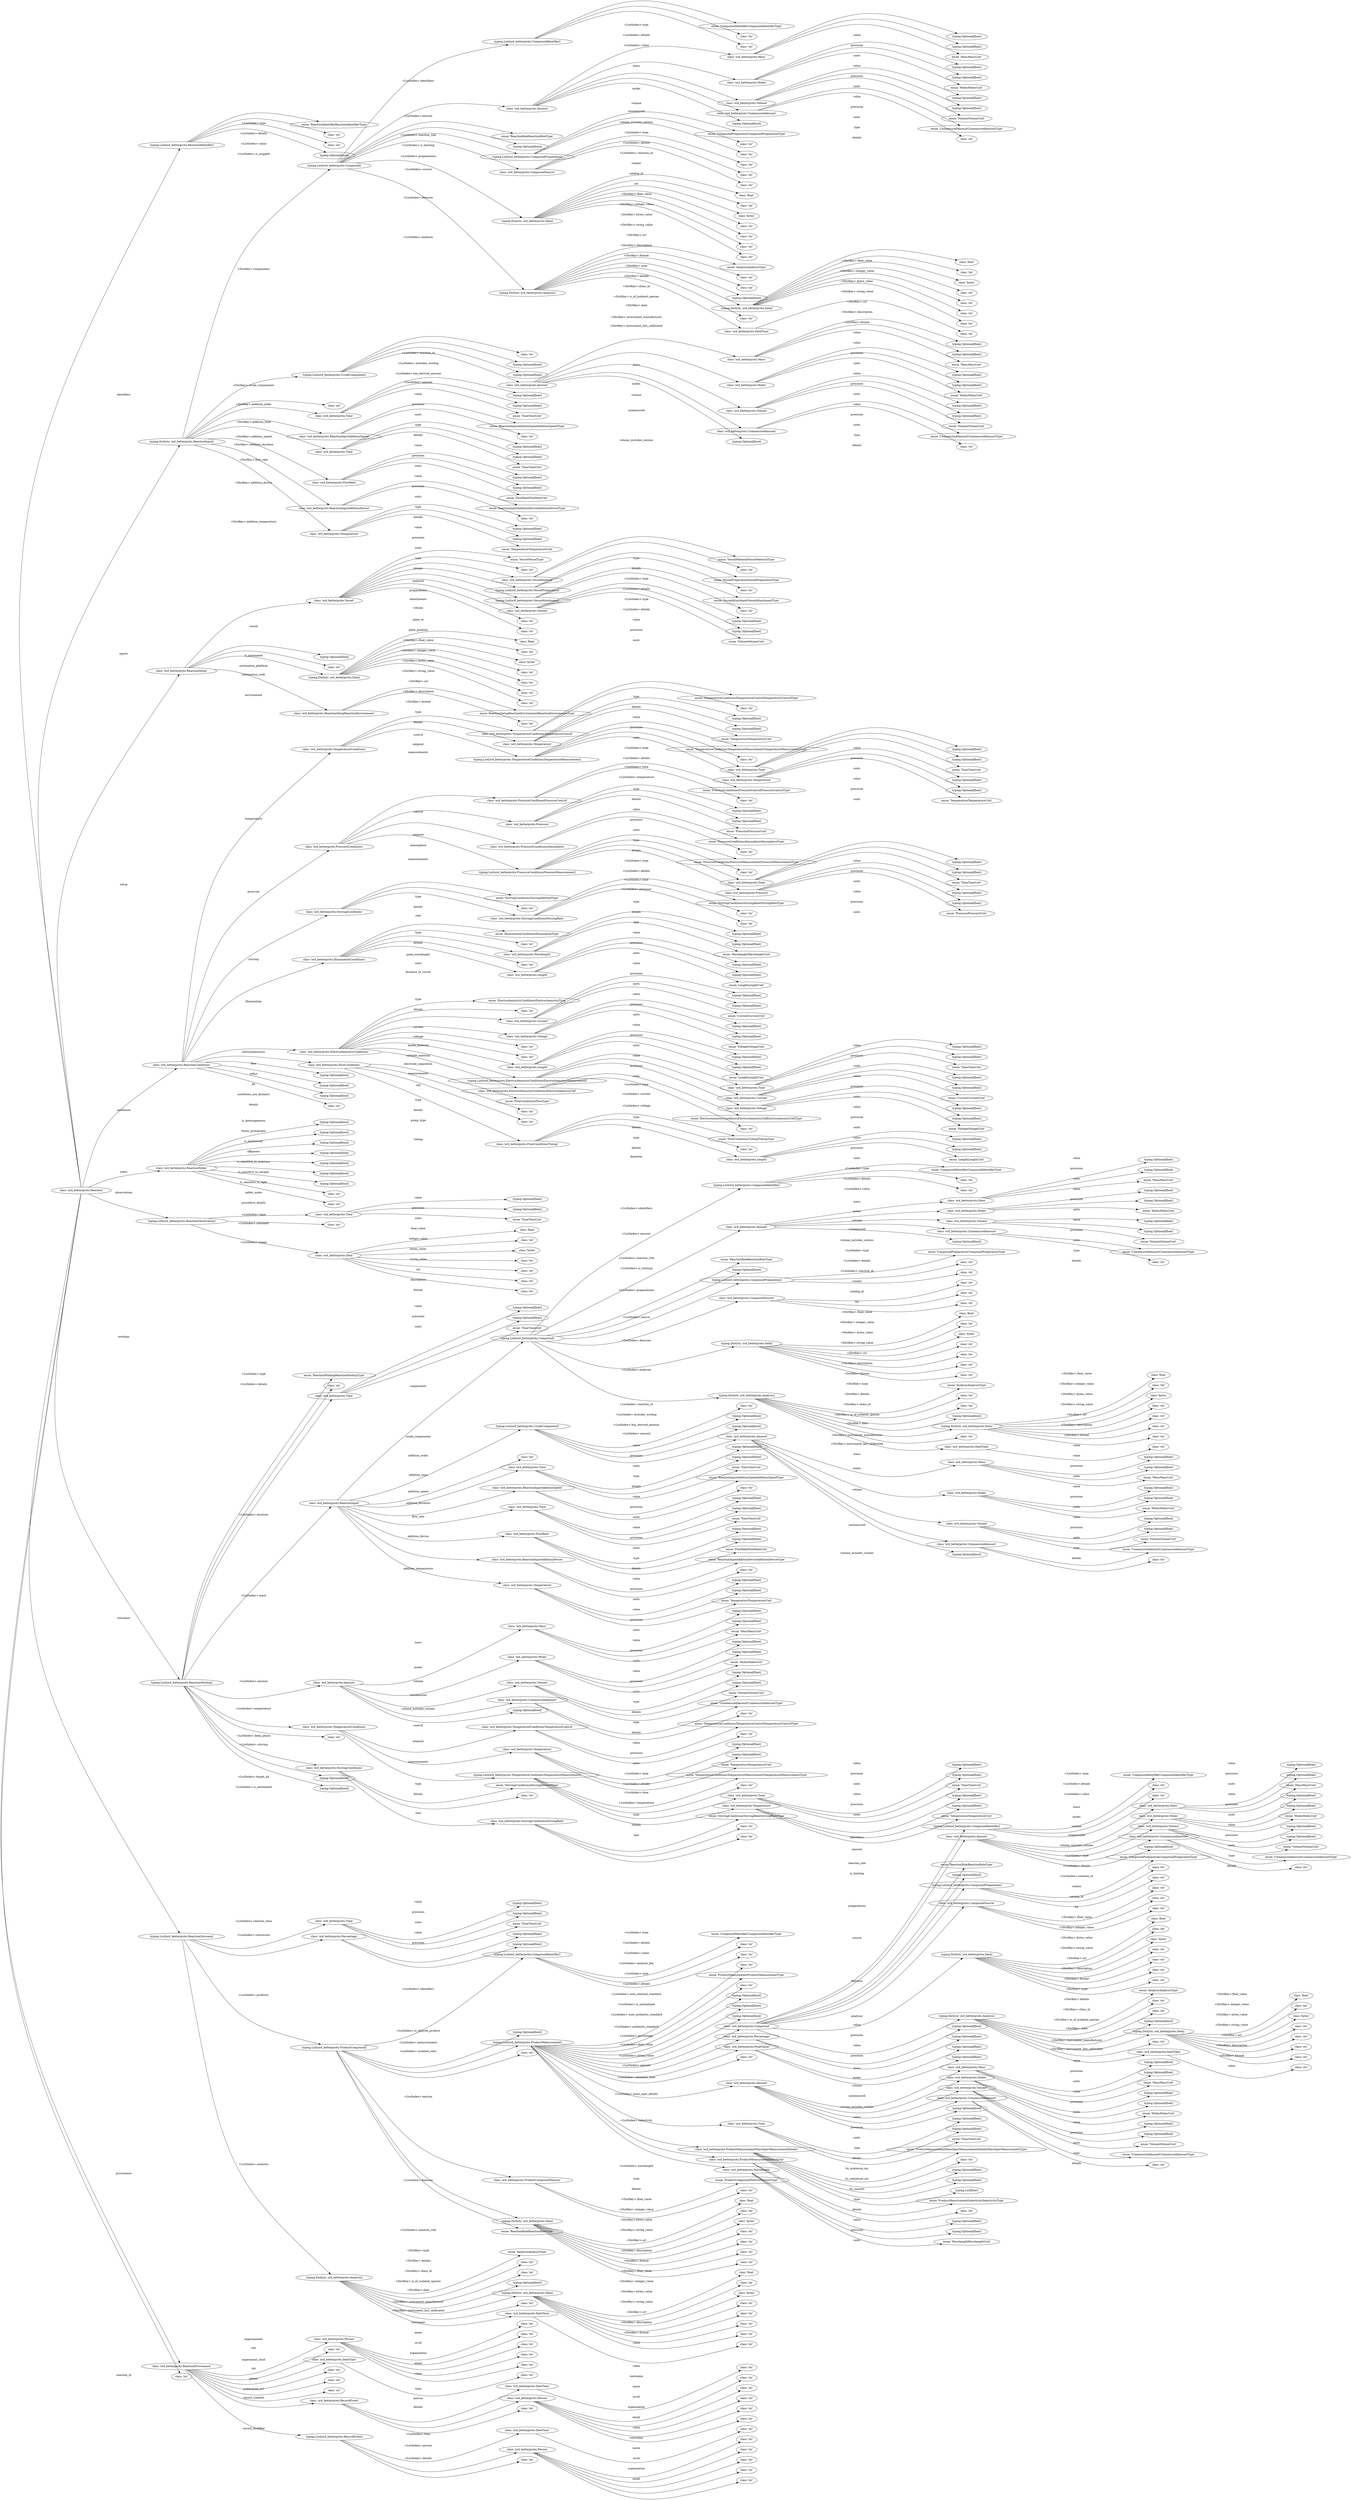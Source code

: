 strict digraph "" {
	graph [rankdir=LR,
		splines=curved
	];
	node [label="\N"];
	0	[label=<class 'ord_betterproto.Reaction'>,
		tot="TypeOfType.Ord",
		type="<class 'ord_betterproto.Reaction'>",
		type_string="ord_betterproto.Reaction"];
	1	[dotpath=".identifiers",
		label="typing.List[ord_betterproto.ReactionIdentifier]",
		tot="TypeOfType.ListOrd",
		type="typing.List[ord_betterproto.ReactionIdentifier]",
		type_string="typing._GenericAlias"];
	0 -> 1	[label=identifiers];
	6	[dotpath=".inputs",
		label="typing.Dict[str, ord_betterproto.ReactionInput]",
		tot="TypeOfType.DictOrd",
		type="typing.Dict[str, ord_betterproto.ReactionInput]",
		type_string="typing._GenericAlias"];
	0 -> 6	[label=inputs];
	107	[dotpath=".setup",
		label=<class 'ord_betterproto.ReactionSetup'>,
		tot="TypeOfType.Ord",
		type="<class 'ord_betterproto.ReactionSetup'>",
		type_string="ord_betterproto.ReactionSetup"];
	0 -> 107	[label=setup];
	139	[dotpath=".conditions",
		label=<class 'ord_betterproto.ReactionConditions'>,
		tot="TypeOfType.Ord",
		type="<class 'ord_betterproto.ReactionConditions'>",
		type_string="ord_betterproto.ReactionConditions"];
	0 -> 139	[label=conditions];
	248	[dotpath=".notes",
		label=<class 'ord_betterproto.ReactionNotes'>,
		tot="TypeOfType.Ord",
		type="<class 'ord_betterproto.ReactionNotes'>",
		type_string="ord_betterproto.ReactionNotes"];
	0 -> 248	[label=notes];
	258	[dotpath=".observations",
		label="typing.List[ord_betterproto.ReactionObservation]",
		tot="TypeOfType.ListOrd",
		type="typing.List[ord_betterproto.ReactionObservation]",
		type_string="typing._GenericAlias"];
	0 -> 258	[label=observations];
	272	[dotpath=".workups",
		label="typing.List[ord_betterproto.ReactionWorkup]",
		tot="TypeOfType.ListOrd",
		type="typing.List[ord_betterproto.ReactionWorkup]",
		type_string="typing._GenericAlias"];
	0 -> 272	[label=workups];
	426	[dotpath=".outcomes",
		label="typing.List[ord_betterproto.ReactionOutcome]",
		tot="TypeOfType.ListOrd",
		type="typing.List[ord_betterproto.ReactionOutcome]",
		type_string="typing._GenericAlias"];
	0 -> 426	[label=outcomes];
	573	[dotpath=".provenance",
		label=<class 'ord_betterproto.ReactionProvenance'>,
		tot="TypeOfType.Ord",
		type="<class 'ord_betterproto.ReactionProvenance'>",
		type_string="ord_betterproto.ReactionProvenance"];
	0 -> 573	[label=provenance];
	606	[dotpath=".reaction_id",
		label=<class 'str'>,
		tot="TypeOfType.Literal",
		type="<class 'str'>",
		type_string="builtins.str"];
	0 -> 606	[label=reaction_id];
	2	[dotpath=".identifiers.<ListIndex>.type",
		label=<enum 'ReactionIdentifierReactionIdentifierType'>,
		tot="TypeOfType.OrdEnum",
		type="<enum 'ReactionIdentifierReactionIdentifierType'>",
		type_string="ord_betterproto.ReactionIdentifierReactionIdentifierType"];
	1 -> 2	[label="<ListIndex>.type"];
	3	[dotpath=".identifiers.<ListIndex>.details",
		label=<class 'str'>,
		tot="TypeOfType.Literal",
		type="<class 'str'>",
		type_string="builtins.str"];
	1 -> 3	[label="<ListIndex>.details"];
	4	[dotpath=".identifiers.<ListIndex>.value",
		label=<class 'str'>,
		tot="TypeOfType.Literal",
		type="<class 'str'>",
		type_string="builtins.str"];
	1 -> 4	[label="<ListIndex>.value"];
	5	[dotpath=".identifiers.<ListIndex>.is_mapped",
		label="typing.Optional[bool]",
		tot="TypeOfType.OptionalLiteral",
		type="typing.Optional[bool]",
		type_string="typing._UnionGenericAlias"];
	1 -> 5	[label="<ListIndex>.is_mapped"];
	7	[dotpath=".inputs.<DictKey>.components",
		label="typing.List[ord_betterproto.Compound]",
		tot="TypeOfType.ListOrd",
		type="typing.List[ord_betterproto.Compound]",
		type_string="typing._GenericAlias"];
	6 -> 7	[label="<DictKey>.components"];
	63	[dotpath=".inputs.<DictKey>.crude_components",
		label="typing.List[ord_betterproto.CrudeComponent]",
		tot="TypeOfType.ListOrd",
		type="typing.List[ord_betterproto.CrudeComponent]",
		type_string="typing._GenericAlias"];
	6 -> 63	[label="<DictKey>.crude_components"];
	84	[dotpath=".inputs.<DictKey>.addition_order",
		label=<class 'int'>,
		tot="TypeOfType.Literal",
		type="<class 'int'>",
		type_string="builtins.int"];
	6 -> 84	[label="<DictKey>.addition_order"];
	85	[dotpath=".inputs.<DictKey>.addition_time",
		label=<class 'ord_betterproto.Time'>,
		tot="TypeOfType.Ord",
		type="<class 'ord_betterproto.Time'>",
		type_string="ord_betterproto.Time"];
	6 -> 85	[label="<DictKey>.addition_time"];
	89	[dotpath=".inputs.<DictKey>.addition_speed",
		label=<class 'ord_betterproto.ReactionInputAdditionSpeed'>,
		tot="TypeOfType.Ord",
		type="<class 'ord_betterproto.ReactionInputAdditionSpeed'>",
		type_string="ord_betterproto.ReactionInputAdditionSpeed"];
	6 -> 89	[label="<DictKey>.addition_speed"];
	92	[dotpath=".inputs.<DictKey>.addition_duration",
		label=<class 'ord_betterproto.Time'>,
		tot="TypeOfType.Ord",
		type="<class 'ord_betterproto.Time'>",
		type_string="ord_betterproto.Time"];
	6 -> 92	[label="<DictKey>.addition_duration"];
	96	[dotpath=".inputs.<DictKey>.flow_rate",
		label=<class 'ord_betterproto.FlowRate'>,
		tot="TypeOfType.Ord",
		type="<class 'ord_betterproto.FlowRate'>",
		type_string="ord_betterproto.FlowRate"];
	6 -> 96	[label="<DictKey>.flow_rate"];
	100	[dotpath=".inputs.<DictKey>.addition_device",
		label=<class 'ord_betterproto.ReactionInputAdditionDevice'>,
		tot="TypeOfType.Ord",
		type="<class 'ord_betterproto.ReactionInputAdditionDevice'>",
		type_string="ord_betterproto.ReactionInputAdditionDevice"];
	6 -> 100	[label="<DictKey>.addition_device"];
	103	[dotpath=".inputs.<DictKey>.addition_temperature",
		label=<class 'ord_betterproto.Temperature'>,
		tot="TypeOfType.Ord",
		type="<class 'ord_betterproto.Temperature'>",
		type_string="ord_betterproto.Temperature"];
	6 -> 103	[label="<DictKey>.addition_temperature"];
	8	[dotpath=".inputs.<DictKey>.components.<ListIndex>.identifiers",
		label="typing.List[ord_betterproto.CompoundIdentifier]",
		tot="TypeOfType.ListOrd",
		type="typing.List[ord_betterproto.CompoundIdentifier]",
		type_string="typing._GenericAlias"];
	7 -> 8	[label="<ListIndex>.identifiers"];
	12	[dotpath=".inputs.<DictKey>.components.<ListIndex>.amount",
		label=<class 'ord_betterproto.Amount'>,
		tot="TypeOfType.Ord",
		type="<class 'ord_betterproto.Amount'>",
		type_string="ord_betterproto.Amount"];
	7 -> 12	[label="<ListIndex>.amount"];
	29	[dotpath=".inputs.<DictKey>.components.<ListIndex>.reaction_role",
		label=<enum 'ReactionRoleReactionRoleType'>,
		tot="TypeOfType.OrdEnum",
		type="<enum 'ReactionRoleReactionRoleType'>",
		type_string="ord_betterproto.ReactionRoleReactionRoleType"];
	7 -> 29	[label="<ListIndex>.reaction_role"];
	30	[dotpath=".inputs.<DictKey>.components.<ListIndex>.is_limiting",
		label="typing.Optional[bool]",
		tot="TypeOfType.OptionalLiteral",
		type="typing.Optional[bool]",
		type_string="typing._UnionGenericAlias"];
	7 -> 30	[label="<ListIndex>.is_limiting"];
	31	[dotpath=".inputs.<DictKey>.components.<ListIndex>.preparations",
		label="typing.List[ord_betterproto.CompoundPreparation]",
		tot="TypeOfType.ListOrd",
		type="typing.List[ord_betterproto.CompoundPreparation]",
		type_string="typing._GenericAlias"];
	7 -> 31	[label="<ListIndex>.preparations"];
	35	[dotpath=".inputs.<DictKey>.components.<ListIndex>.source",
		label=<class 'ord_betterproto.CompoundSource'>,
		tot="TypeOfType.Ord",
		type="<class 'ord_betterproto.CompoundSource'>",
		type_string="ord_betterproto.CompoundSource"];
	7 -> 35	[label="<ListIndex>.source"];
	39	[dotpath=".inputs.<DictKey>.components.<ListIndex>.features",
		label="typing.Dict[str, ord_betterproto.Data]",
		tot="TypeOfType.DictOrd",
		type="typing.Dict[str, ord_betterproto.Data]",
		type_string="typing._GenericAlias"];
	7 -> 39	[label="<ListIndex>.features"];
	47	[dotpath=".inputs.<DictKey>.components.<ListIndex>.analyses",
		label="typing.Dict[str, ord_betterproto.Analysis]",
		tot="TypeOfType.DictOrd",
		type="typing.Dict[str, ord_betterproto.Analysis]",
		type_string="typing._GenericAlias"];
	7 -> 47	[label="<ListIndex>.analyses"];
	9	[dotpath=".inputs.<DictKey>.components.<ListIndex>.identifiers.<ListIndex>.type",
		label=<enum 'CompoundIdentifierCompoundIdentifierType'>,
		tot="TypeOfType.OrdEnum",
		type="<enum 'CompoundIdentifierCompoundIdentifierType'>",
		type_string="ord_betterproto.CompoundIdentifierCompoundIdentifierType"];
	8 -> 9	[label="<ListIndex>.type"];
	10	[dotpath=".inputs.<DictKey>.components.<ListIndex>.identifiers.<ListIndex>.details",
		label=<class 'str'>,
		tot="TypeOfType.Literal",
		type="<class 'str'>",
		type_string="builtins.str"];
	8 -> 10	[label="<ListIndex>.details"];
	11	[dotpath=".inputs.<DictKey>.components.<ListIndex>.identifiers.<ListIndex>.value",
		label=<class 'str'>,
		tot="TypeOfType.Literal",
		type="<class 'str'>",
		type_string="builtins.str"];
	8 -> 11	[label="<ListIndex>.value"];
	13	[dotpath=".inputs.<DictKey>.components.<ListIndex>.amount.mass",
		label=<class 'ord_betterproto.Mass'>,
		tot="TypeOfType.Ord",
		type="<class 'ord_betterproto.Mass'>",
		type_string="ord_betterproto.Mass"];
	12 -> 13	[label=mass];
	17	[dotpath=".inputs.<DictKey>.components.<ListIndex>.amount.moles",
		label=<class 'ord_betterproto.Moles'>,
		tot="TypeOfType.Ord",
		type="<class 'ord_betterproto.Moles'>",
		type_string="ord_betterproto.Moles"];
	12 -> 17	[label=moles];
	21	[dotpath=".inputs.<DictKey>.components.<ListIndex>.amount.volume",
		label=<class 'ord_betterproto.Volume'>,
		tot="TypeOfType.Ord",
		type="<class 'ord_betterproto.Volume'>",
		type_string="ord_betterproto.Volume"];
	12 -> 21	[label=volume];
	25	[dotpath=".inputs.<DictKey>.components.<ListIndex>.amount.unmeasured",
		label=<class 'ord_betterproto.UnmeasuredAmount'>,
		tot="TypeOfType.Ord",
		type="<class 'ord_betterproto.UnmeasuredAmount'>",
		type_string="ord_betterproto.UnmeasuredAmount"];
	12 -> 25	[label=unmeasured];
	28	[dotpath=".inputs.<DictKey>.components.<ListIndex>.amount.volume_includes_solutes",
		label="typing.Optional[bool]",
		tot="TypeOfType.OptionalLiteral",
		type="typing.Optional[bool]",
		type_string="typing._UnionGenericAlias"];
	12 -> 28	[label=volume_includes_solutes];
	14	[dotpath=".inputs.<DictKey>.components.<ListIndex>.amount.mass.value",
		label="typing.Optional[float]",
		tot="TypeOfType.OptionalLiteral",
		type="typing.Optional[float]",
		type_string="typing._UnionGenericAlias"];
	13 -> 14	[label=value];
	15	[dotpath=".inputs.<DictKey>.components.<ListIndex>.amount.mass.precision",
		label="typing.Optional[float]",
		tot="TypeOfType.OptionalLiteral",
		type="typing.Optional[float]",
		type_string="typing._UnionGenericAlias"];
	13 -> 15	[label=precision];
	16	[dotpath=".inputs.<DictKey>.components.<ListIndex>.amount.mass.units",
		label=<enum 'MassMassUnit'>,
		tot="TypeOfType.OrdEnum",
		type="<enum 'MassMassUnit'>",
		type_string="ord_betterproto.MassMassUnit"];
	13 -> 16	[label=units];
	18	[dotpath=".inputs.<DictKey>.components.<ListIndex>.amount.moles.value",
		label="typing.Optional[float]",
		tot="TypeOfType.OptionalLiteral",
		type="typing.Optional[float]",
		type_string="typing._UnionGenericAlias"];
	17 -> 18	[label=value];
	19	[dotpath=".inputs.<DictKey>.components.<ListIndex>.amount.moles.precision",
		label="typing.Optional[float]",
		tot="TypeOfType.OptionalLiteral",
		type="typing.Optional[float]",
		type_string="typing._UnionGenericAlias"];
	17 -> 19	[label=precision];
	20	[dotpath=".inputs.<DictKey>.components.<ListIndex>.amount.moles.units",
		label=<enum 'MolesMolesUnit'>,
		tot="TypeOfType.OrdEnum",
		type="<enum 'MolesMolesUnit'>",
		type_string="ord_betterproto.MolesMolesUnit"];
	17 -> 20	[label=units];
	22	[dotpath=".inputs.<DictKey>.components.<ListIndex>.amount.volume.value",
		label="typing.Optional[float]",
		tot="TypeOfType.OptionalLiteral",
		type="typing.Optional[float]",
		type_string="typing._UnionGenericAlias"];
	21 -> 22	[label=value];
	23	[dotpath=".inputs.<DictKey>.components.<ListIndex>.amount.volume.precision",
		label="typing.Optional[float]",
		tot="TypeOfType.OptionalLiteral",
		type="typing.Optional[float]",
		type_string="typing._UnionGenericAlias"];
	21 -> 23	[label=precision];
	24	[dotpath=".inputs.<DictKey>.components.<ListIndex>.amount.volume.units",
		label=<enum 'VolumeVolumeUnit'>,
		tot="TypeOfType.OrdEnum",
		type="<enum 'VolumeVolumeUnit'>",
		type_string="ord_betterproto.VolumeVolumeUnit"];
	21 -> 24	[label=units];
	26	[dotpath=".inputs.<DictKey>.components.<ListIndex>.amount.unmeasured.type",
		label=<enum 'UnmeasuredAmountUnmeasuredAmountType'>,
		tot="TypeOfType.OrdEnum",
		type="<enum 'UnmeasuredAmountUnmeasuredAmountType'>",
		type_string="ord_betterproto.UnmeasuredAmountUnmeasuredAmountType"];
	25 -> 26	[label=type];
	27	[dotpath=".inputs.<DictKey>.components.<ListIndex>.amount.unmeasured.details",
		label=<class 'str'>,
		tot="TypeOfType.Literal",
		type="<class 'str'>",
		type_string="builtins.str"];
	25 -> 27	[label=details];
	32	[dotpath=".inputs.<DictKey>.components.<ListIndex>.preparations.<ListIndex>.type",
		label=<enum 'CompoundPreparationCompoundPreparationType'>,
		tot="TypeOfType.OrdEnum",
		type="<enum 'CompoundPreparationCompoundPreparationType'>",
		type_string="ord_betterproto.CompoundPreparationCompoundPreparationType"];
	31 -> 32	[label="<ListIndex>.type"];
	33	[dotpath=".inputs.<DictKey>.components.<ListIndex>.preparations.<ListIndex>.details",
		label=<class 'str'>,
		tot="TypeOfType.Literal",
		type="<class 'str'>",
		type_string="builtins.str"];
	31 -> 33	[label="<ListIndex>.details"];
	34	[dotpath=".inputs.<DictKey>.components.<ListIndex>.preparations.<ListIndex>.reaction_id",
		label=<class 'str'>,
		tot="TypeOfType.Literal",
		type="<class 'str'>",
		type_string="builtins.str"];
	31 -> 34	[label="<ListIndex>.reaction_id"];
	36	[dotpath=".inputs.<DictKey>.components.<ListIndex>.source.vendor",
		label=<class 'str'>,
		tot="TypeOfType.Literal",
		type="<class 'str'>",
		type_string="builtins.str"];
	35 -> 36	[label=vendor];
	37	[dotpath=".inputs.<DictKey>.components.<ListIndex>.source.catalog_id",
		label=<class 'str'>,
		tot="TypeOfType.Literal",
		type="<class 'str'>",
		type_string="builtins.str"];
	35 -> 37	[label=catalog_id];
	38	[dotpath=".inputs.<DictKey>.components.<ListIndex>.source.lot",
		label=<class 'str'>,
		tot="TypeOfType.Literal",
		type="<class 'str'>",
		type_string="builtins.str"];
	35 -> 38	[label=lot];
	40	[dotpath=".inputs.<DictKey>.components.<ListIndex>.features.<DictKey>.float_value",
		label=<class 'float'>,
		tot="TypeOfType.Literal",
		type="<class 'float'>",
		type_string="builtins.float"];
	39 -> 40	[label="<DictKey>.float_value"];
	41	[dotpath=".inputs.<DictKey>.components.<ListIndex>.features.<DictKey>.integer_value",
		label=<class 'int'>,
		tot="TypeOfType.Literal",
		type="<class 'int'>",
		type_string="builtins.int"];
	39 -> 41	[label="<DictKey>.integer_value"];
	42	[dotpath=".inputs.<DictKey>.components.<ListIndex>.features.<DictKey>.bytes_value",
		label=<class 'bytes'>,
		tot="TypeOfType.Literal",
		type="<class 'bytes'>",
		type_string="builtins.bytes"];
	39 -> 42	[label="<DictKey>.bytes_value"];
	43	[dotpath=".inputs.<DictKey>.components.<ListIndex>.features.<DictKey>.string_value",
		label=<class 'str'>,
		tot="TypeOfType.Literal",
		type="<class 'str'>",
		type_string="builtins.str"];
	39 -> 43	[label="<DictKey>.string_value"];
	44	[dotpath=".inputs.<DictKey>.components.<ListIndex>.features.<DictKey>.url",
		label=<class 'str'>,
		tot="TypeOfType.Literal",
		type="<class 'str'>",
		type_string="builtins.str"];
	39 -> 44	[label="<DictKey>.url"];
	45	[dotpath=".inputs.<DictKey>.components.<ListIndex>.features.<DictKey>.description",
		label=<class 'str'>,
		tot="TypeOfType.Literal",
		type="<class 'str'>",
		type_string="builtins.str"];
	39 -> 45	[label="<DictKey>.description"];
	46	[dotpath=".inputs.<DictKey>.components.<ListIndex>.features.<DictKey>.format",
		label=<class 'str'>,
		tot="TypeOfType.Literal",
		type="<class 'str'>",
		type_string="builtins.str"];
	39 -> 46	[label="<DictKey>.format"];
	48	[dotpath=".inputs.<DictKey>.components.<ListIndex>.analyses.<DictKey>.type",
		label=<enum 'AnalysisAnalysisType'>,
		tot="TypeOfType.OrdEnum",
		type="<enum 'AnalysisAnalysisType'>",
		type_string="ord_betterproto.AnalysisAnalysisType"];
	47 -> 48	[label="<DictKey>.type"];
	49	[dotpath=".inputs.<DictKey>.components.<ListIndex>.analyses.<DictKey>.details",
		label=<class 'str'>,
		tot="TypeOfType.Literal",
		type="<class 'str'>",
		type_string="builtins.str"];
	47 -> 49	[label="<DictKey>.details"];
	50	[dotpath=".inputs.<DictKey>.components.<ListIndex>.analyses.<DictKey>.chmo_id",
		label=<class 'int'>,
		tot="TypeOfType.Literal",
		type="<class 'int'>",
		type_string="builtins.int"];
	47 -> 50	[label="<DictKey>.chmo_id"];
	51	[dotpath=".inputs.<DictKey>.components.<ListIndex>.analyses.<DictKey>.is_of_isolated_species",
		label="typing.Optional[bool]",
		tot="TypeOfType.OptionalLiteral",
		type="typing.Optional[bool]",
		type_string="typing._UnionGenericAlias"];
	47 -> 51	[label="<DictKey>.is_of_isolated_species"];
	52	[dotpath=".inputs.<DictKey>.components.<ListIndex>.analyses.<DictKey>.data",
		label="typing.Dict[str, ord_betterproto.Data]",
		tot="TypeOfType.DictOrd",
		type="typing.Dict[str, ord_betterproto.Data]",
		type_string="typing._GenericAlias"];
	47 -> 52	[label="<DictKey>.data"];
	60	[dotpath=".inputs.<DictKey>.components.<ListIndex>.analyses.<DictKey>.instrument_manufacturer",
		label=<class 'str'>,
		tot="TypeOfType.Literal",
		type="<class 'str'>",
		type_string="builtins.str"];
	47 -> 60	[label="<DictKey>.instrument_manufacturer"];
	61	[dotpath=".inputs.<DictKey>.components.<ListIndex>.analyses.<DictKey>.instrument_last_calibrated",
		label=<class 'ord_betterproto.DateTime'>,
		tot="TypeOfType.Ord",
		type="<class 'ord_betterproto.DateTime'>",
		type_string="ord_betterproto.DateTime"];
	47 -> 61	[label="<DictKey>.instrument_last_calibrated"];
	53	[dotpath=".inputs.<DictKey>.components.<ListIndex>.analyses.<DictKey>.data.<DictKey>.float_value",
		label=<class 'float'>,
		tot="TypeOfType.Literal",
		type="<class 'float'>",
		type_string="builtins.float"];
	52 -> 53	[label="<DictKey>.float_value"];
	54	[dotpath=".inputs.<DictKey>.components.<ListIndex>.analyses.<DictKey>.data.<DictKey>.integer_value",
		label=<class 'int'>,
		tot="TypeOfType.Literal",
		type="<class 'int'>",
		type_string="builtins.int"];
	52 -> 54	[label="<DictKey>.integer_value"];
	55	[dotpath=".inputs.<DictKey>.components.<ListIndex>.analyses.<DictKey>.data.<DictKey>.bytes_value",
		label=<class 'bytes'>,
		tot="TypeOfType.Literal",
		type="<class 'bytes'>",
		type_string="builtins.bytes"];
	52 -> 55	[label="<DictKey>.bytes_value"];
	56	[dotpath=".inputs.<DictKey>.components.<ListIndex>.analyses.<DictKey>.data.<DictKey>.string_value",
		label=<class 'str'>,
		tot="TypeOfType.Literal",
		type="<class 'str'>",
		type_string="builtins.str"];
	52 -> 56	[label="<DictKey>.string_value"];
	57	[dotpath=".inputs.<DictKey>.components.<ListIndex>.analyses.<DictKey>.data.<DictKey>.url",
		label=<class 'str'>,
		tot="TypeOfType.Literal",
		type="<class 'str'>",
		type_string="builtins.str"];
	52 -> 57	[label="<DictKey>.url"];
	58	[dotpath=".inputs.<DictKey>.components.<ListIndex>.analyses.<DictKey>.data.<DictKey>.description",
		label=<class 'str'>,
		tot="TypeOfType.Literal",
		type="<class 'str'>",
		type_string="builtins.str"];
	52 -> 58	[label="<DictKey>.description"];
	59	[dotpath=".inputs.<DictKey>.components.<ListIndex>.analyses.<DictKey>.data.<DictKey>.format",
		label=<class 'str'>,
		tot="TypeOfType.Literal",
		type="<class 'str'>",
		type_string="builtins.str"];
	52 -> 59	[label="<DictKey>.format"];
	62	[dotpath=".inputs.<DictKey>.components.<ListIndex>.analyses.<DictKey>.instrument_last_calibrated.value",
		label=<class 'str'>,
		tot="TypeOfType.Literal",
		type="<class 'str'>",
		type_string="builtins.str"];
	61 -> 62	[label=value];
	64	[dotpath=".inputs.<DictKey>.crude_components.<ListIndex>.reaction_id",
		label=<class 'str'>,
		tot="TypeOfType.Literal",
		type="<class 'str'>",
		type_string="builtins.str"];
	63 -> 64	[label="<ListIndex>.reaction_id"];
	65	[dotpath=".inputs.<DictKey>.crude_components.<ListIndex>.includes_workup",
		label="typing.Optional[bool]",
		tot="TypeOfType.OptionalLiteral",
		type="typing.Optional[bool]",
		type_string="typing._UnionGenericAlias"];
	63 -> 65	[label="<ListIndex>.includes_workup"];
	66	[dotpath=".inputs.<DictKey>.crude_components.<ListIndex>.has_derived_amount",
		label="typing.Optional[bool]",
		tot="TypeOfType.OptionalLiteral",
		type="typing.Optional[bool]",
		type_string="typing._UnionGenericAlias"];
	63 -> 66	[label="<ListIndex>.has_derived_amount"];
	67	[dotpath=".inputs.<DictKey>.crude_components.<ListIndex>.amount",
		label=<class 'ord_betterproto.Amount'>,
		tot="TypeOfType.Ord",
		type="<class 'ord_betterproto.Amount'>",
		type_string="ord_betterproto.Amount"];
	63 -> 67	[label="<ListIndex>.amount"];
	68	[dotpath=".inputs.<DictKey>.crude_components.<ListIndex>.amount.mass",
		label=<class 'ord_betterproto.Mass'>,
		tot="TypeOfType.Ord",
		type="<class 'ord_betterproto.Mass'>",
		type_string="ord_betterproto.Mass"];
	67 -> 68	[label=mass];
	72	[dotpath=".inputs.<DictKey>.crude_components.<ListIndex>.amount.moles",
		label=<class 'ord_betterproto.Moles'>,
		tot="TypeOfType.Ord",
		type="<class 'ord_betterproto.Moles'>",
		type_string="ord_betterproto.Moles"];
	67 -> 72	[label=moles];
	76	[dotpath=".inputs.<DictKey>.crude_components.<ListIndex>.amount.volume",
		label=<class 'ord_betterproto.Volume'>,
		tot="TypeOfType.Ord",
		type="<class 'ord_betterproto.Volume'>",
		type_string="ord_betterproto.Volume"];
	67 -> 76	[label=volume];
	80	[dotpath=".inputs.<DictKey>.crude_components.<ListIndex>.amount.unmeasured",
		label=<class 'ord_betterproto.UnmeasuredAmount'>,
		tot="TypeOfType.Ord",
		type="<class 'ord_betterproto.UnmeasuredAmount'>",
		type_string="ord_betterproto.UnmeasuredAmount"];
	67 -> 80	[label=unmeasured];
	83	[dotpath=".inputs.<DictKey>.crude_components.<ListIndex>.amount.volume_includes_solutes",
		label="typing.Optional[bool]",
		tot="TypeOfType.OptionalLiteral",
		type="typing.Optional[bool]",
		type_string="typing._UnionGenericAlias"];
	67 -> 83	[label=volume_includes_solutes];
	69	[dotpath=".inputs.<DictKey>.crude_components.<ListIndex>.amount.mass.value",
		label="typing.Optional[float]",
		tot="TypeOfType.OptionalLiteral",
		type="typing.Optional[float]",
		type_string="typing._UnionGenericAlias"];
	68 -> 69	[label=value];
	70	[dotpath=".inputs.<DictKey>.crude_components.<ListIndex>.amount.mass.precision",
		label="typing.Optional[float]",
		tot="TypeOfType.OptionalLiteral",
		type="typing.Optional[float]",
		type_string="typing._UnionGenericAlias"];
	68 -> 70	[label=precision];
	71	[dotpath=".inputs.<DictKey>.crude_components.<ListIndex>.amount.mass.units",
		label=<enum 'MassMassUnit'>,
		tot="TypeOfType.OrdEnum",
		type="<enum 'MassMassUnit'>",
		type_string="ord_betterproto.MassMassUnit"];
	68 -> 71	[label=units];
	73	[dotpath=".inputs.<DictKey>.crude_components.<ListIndex>.amount.moles.value",
		label="typing.Optional[float]",
		tot="TypeOfType.OptionalLiteral",
		type="typing.Optional[float]",
		type_string="typing._UnionGenericAlias"];
	72 -> 73	[label=value];
	74	[dotpath=".inputs.<DictKey>.crude_components.<ListIndex>.amount.moles.precision",
		label="typing.Optional[float]",
		tot="TypeOfType.OptionalLiteral",
		type="typing.Optional[float]",
		type_string="typing._UnionGenericAlias"];
	72 -> 74	[label=precision];
	75	[dotpath=".inputs.<DictKey>.crude_components.<ListIndex>.amount.moles.units",
		label=<enum 'MolesMolesUnit'>,
		tot="TypeOfType.OrdEnum",
		type="<enum 'MolesMolesUnit'>",
		type_string="ord_betterproto.MolesMolesUnit"];
	72 -> 75	[label=units];
	77	[dotpath=".inputs.<DictKey>.crude_components.<ListIndex>.amount.volume.value",
		label="typing.Optional[float]",
		tot="TypeOfType.OptionalLiteral",
		type="typing.Optional[float]",
		type_string="typing._UnionGenericAlias"];
	76 -> 77	[label=value];
	78	[dotpath=".inputs.<DictKey>.crude_components.<ListIndex>.amount.volume.precision",
		label="typing.Optional[float]",
		tot="TypeOfType.OptionalLiteral",
		type="typing.Optional[float]",
		type_string="typing._UnionGenericAlias"];
	76 -> 78	[label=precision];
	79	[dotpath=".inputs.<DictKey>.crude_components.<ListIndex>.amount.volume.units",
		label=<enum 'VolumeVolumeUnit'>,
		tot="TypeOfType.OrdEnum",
		type="<enum 'VolumeVolumeUnit'>",
		type_string="ord_betterproto.VolumeVolumeUnit"];
	76 -> 79	[label=units];
	81	[dotpath=".inputs.<DictKey>.crude_components.<ListIndex>.amount.unmeasured.type",
		label=<enum 'UnmeasuredAmountUnmeasuredAmountType'>,
		tot="TypeOfType.OrdEnum",
		type="<enum 'UnmeasuredAmountUnmeasuredAmountType'>",
		type_string="ord_betterproto.UnmeasuredAmountUnmeasuredAmountType"];
	80 -> 81	[label=type];
	82	[dotpath=".inputs.<DictKey>.crude_components.<ListIndex>.amount.unmeasured.details",
		label=<class 'str'>,
		tot="TypeOfType.Literal",
		type="<class 'str'>",
		type_string="builtins.str"];
	80 -> 82	[label=details];
	86	[dotpath=".inputs.<DictKey>.addition_time.value",
		label="typing.Optional[float]",
		tot="TypeOfType.OptionalLiteral",
		type="typing.Optional[float]",
		type_string="typing._UnionGenericAlias"];
	85 -> 86	[label=value];
	87	[dotpath=".inputs.<DictKey>.addition_time.precision",
		label="typing.Optional[float]",
		tot="TypeOfType.OptionalLiteral",
		type="typing.Optional[float]",
		type_string="typing._UnionGenericAlias"];
	85 -> 87	[label=precision];
	88	[dotpath=".inputs.<DictKey>.addition_time.units",
		label=<enum 'TimeTimeUnit'>,
		tot="TypeOfType.OrdEnum",
		type="<enum 'TimeTimeUnit'>",
		type_string="ord_betterproto.TimeTimeUnit"];
	85 -> 88	[label=units];
	90	[dotpath=".inputs.<DictKey>.addition_speed.type",
		label=<enum 'ReactionInputAdditionSpeedAdditionSpeedType'>,
		tot="TypeOfType.OrdEnum",
		type="<enum 'ReactionInputAdditionSpeedAdditionSpeedType'>",
		type_string="ord_betterproto.ReactionInputAdditionSpeedAdditionSpeedType"];
	89 -> 90	[label=type];
	91	[dotpath=".inputs.<DictKey>.addition_speed.details",
		label=<class 'str'>,
		tot="TypeOfType.Literal",
		type="<class 'str'>",
		type_string="builtins.str"];
	89 -> 91	[label=details];
	93	[dotpath=".inputs.<DictKey>.addition_duration.value",
		label="typing.Optional[float]",
		tot="TypeOfType.OptionalLiteral",
		type="typing.Optional[float]",
		type_string="typing._UnionGenericAlias"];
	92 -> 93	[label=value];
	94	[dotpath=".inputs.<DictKey>.addition_duration.precision",
		label="typing.Optional[float]",
		tot="TypeOfType.OptionalLiteral",
		type="typing.Optional[float]",
		type_string="typing._UnionGenericAlias"];
	92 -> 94	[label=precision];
	95	[dotpath=".inputs.<DictKey>.addition_duration.units",
		label=<enum 'TimeTimeUnit'>,
		tot="TypeOfType.OrdEnum",
		type="<enum 'TimeTimeUnit'>",
		type_string="ord_betterproto.TimeTimeUnit"];
	92 -> 95	[label=units];
	97	[dotpath=".inputs.<DictKey>.flow_rate.value",
		label="typing.Optional[float]",
		tot="TypeOfType.OptionalLiteral",
		type="typing.Optional[float]",
		type_string="typing._UnionGenericAlias"];
	96 -> 97	[label=value];
	98	[dotpath=".inputs.<DictKey>.flow_rate.precision",
		label="typing.Optional[float]",
		tot="TypeOfType.OptionalLiteral",
		type="typing.Optional[float]",
		type_string="typing._UnionGenericAlias"];
	96 -> 98	[label=precision];
	99	[dotpath=".inputs.<DictKey>.flow_rate.units",
		label=<enum 'FlowRateFlowRateUnit'>,
		tot="TypeOfType.OrdEnum",
		type="<enum 'FlowRateFlowRateUnit'>",
		type_string="ord_betterproto.FlowRateFlowRateUnit"];
	96 -> 99	[label=units];
	101	[dotpath=".inputs.<DictKey>.addition_device.type",
		label=<enum 'ReactionInputAdditionDeviceAdditionDeviceType'>,
		tot="TypeOfType.OrdEnum",
		type="<enum 'ReactionInputAdditionDeviceAdditionDeviceType'>",
		type_string="ord_betterproto.ReactionInputAdditionDeviceAdditionDeviceType"];
	100 -> 101	[label=type];
	102	[dotpath=".inputs.<DictKey>.addition_device.details",
		label=<class 'str'>,
		tot="TypeOfType.Literal",
		type="<class 'str'>",
		type_string="builtins.str"];
	100 -> 102	[label=details];
	104	[dotpath=".inputs.<DictKey>.addition_temperature.value",
		label="typing.Optional[float]",
		tot="TypeOfType.OptionalLiteral",
		type="typing.Optional[float]",
		type_string="typing._UnionGenericAlias"];
	103 -> 104	[label=value];
	105	[dotpath=".inputs.<DictKey>.addition_temperature.precision",
		label="typing.Optional[float]",
		tot="TypeOfType.OptionalLiteral",
		type="typing.Optional[float]",
		type_string="typing._UnionGenericAlias"];
	103 -> 105	[label=precision];
	106	[dotpath=".inputs.<DictKey>.addition_temperature.units",
		label=<enum 'TemperatureTemperatureUnit'>,
		tot="TypeOfType.OrdEnum",
		type="<enum 'TemperatureTemperatureUnit'>",
		type_string="ord_betterproto.TemperatureTemperatureUnit"];
	103 -> 106	[label=units];
	108	[dotpath=".setup.vessel",
		label=<class 'ord_betterproto.Vessel'>,
		tot="TypeOfType.Ord",
		type="<class 'ord_betterproto.Vessel'>",
		type_string="ord_betterproto.Vessel"];
	107 -> 108	[label=vessel];
	126	[dotpath=".setup.is_automated",
		label="typing.Optional[bool]",
		tot="TypeOfType.OptionalLiteral",
		type="typing.Optional[bool]",
		type_string="typing._UnionGenericAlias"];
	107 -> 126	[label=is_automated];
	127	[dotpath=".setup.automation_platform",
		label=<class 'str'>,
		tot="TypeOfType.Literal",
		type="<class 'str'>",
		type_string="builtins.str"];
	107 -> 127	[label=automation_platform];
	128	[dotpath=".setup.automation_code",
		label="typing.Dict[str, ord_betterproto.Data]",
		tot="TypeOfType.DictOrd",
		type="typing.Dict[str, ord_betterproto.Data]",
		type_string="typing._GenericAlias"];
	107 -> 128	[label=automation_code];
	136	[dotpath=".setup.environment",
		label=<class 'ord_betterproto.ReactionSetupReactionEnvironment'>,
		tot="TypeOfType.Ord",
		type="<class 'ord_betterproto.ReactionSetupReactionEnvironment'>",
		type_string="ord_betterproto.ReactionSetupReactionEnvironment"];
	107 -> 136	[label=environment];
	109	[dotpath=".setup.vessel.type",
		label=<enum 'VesselVesselType'>,
		tot="TypeOfType.OrdEnum",
		type="<enum 'VesselVesselType'>",
		type_string="ord_betterproto.VesselVesselType"];
	108 -> 109	[label=type];
	110	[dotpath=".setup.vessel.details",
		label=<class 'str'>,
		tot="TypeOfType.Literal",
		type="<class 'str'>",
		type_string="builtins.str"];
	108 -> 110	[label=details];
	111	[dotpath=".setup.vessel.material",
		label=<class 'ord_betterproto.VesselMaterial'>,
		tot="TypeOfType.Ord",
		type="<class 'ord_betterproto.VesselMaterial'>",
		type_string="ord_betterproto.VesselMaterial"];
	108 -> 111	[label=material];
	114	[dotpath=".setup.vessel.preparations",
		label="typing.List[ord_betterproto.VesselPreparation]",
		tot="TypeOfType.ListOrd",
		type="typing.List[ord_betterproto.VesselPreparation]",
		type_string="typing._GenericAlias"];
	108 -> 114	[label=preparations];
	117	[dotpath=".setup.vessel.attachments",
		label="typing.List[ord_betterproto.VesselAttachment]",
		tot="TypeOfType.ListOrd",
		type="typing.List[ord_betterproto.VesselAttachment]",
		type_string="typing._GenericAlias"];
	108 -> 117	[label=attachments];
	120	[dotpath=".setup.vessel.volume",
		label=<class 'ord_betterproto.Volume'>,
		tot="TypeOfType.Ord",
		type="<class 'ord_betterproto.Volume'>",
		type_string="ord_betterproto.Volume"];
	108 -> 120	[label=volume];
	124	[dotpath=".setup.vessel.plate_id",
		label=<class 'str'>,
		tot="TypeOfType.Literal",
		type="<class 'str'>",
		type_string="builtins.str"];
	108 -> 124	[label=plate_id];
	125	[dotpath=".setup.vessel.plate_position",
		label=<class 'str'>,
		tot="TypeOfType.Literal",
		type="<class 'str'>",
		type_string="builtins.str"];
	108 -> 125	[label=plate_position];
	112	[dotpath=".setup.vessel.material.type",
		label=<enum 'VesselMaterialVesselMaterialType'>,
		tot="TypeOfType.OrdEnum",
		type="<enum 'VesselMaterialVesselMaterialType'>",
		type_string="ord_betterproto.VesselMaterialVesselMaterialType"];
	111 -> 112	[label=type];
	113	[dotpath=".setup.vessel.material.details",
		label=<class 'str'>,
		tot="TypeOfType.Literal",
		type="<class 'str'>",
		type_string="builtins.str"];
	111 -> 113	[label=details];
	115	[dotpath=".setup.vessel.preparations.<ListIndex>.type",
		label=<enum 'VesselPreparationVesselPreparationType'>,
		tot="TypeOfType.OrdEnum",
		type="<enum 'VesselPreparationVesselPreparationType'>",
		type_string="ord_betterproto.VesselPreparationVesselPreparationType"];
	114 -> 115	[label="<ListIndex>.type"];
	116	[dotpath=".setup.vessel.preparations.<ListIndex>.details",
		label=<class 'str'>,
		tot="TypeOfType.Literal",
		type="<class 'str'>",
		type_string="builtins.str"];
	114 -> 116	[label="<ListIndex>.details"];
	118	[dotpath=".setup.vessel.attachments.<ListIndex>.type",
		label=<enum 'VesselAttachmentVesselAttachmentType'>,
		tot="TypeOfType.OrdEnum",
		type="<enum 'VesselAttachmentVesselAttachmentType'>",
		type_string="ord_betterproto.VesselAttachmentVesselAttachmentType"];
	117 -> 118	[label="<ListIndex>.type"];
	119	[dotpath=".setup.vessel.attachments.<ListIndex>.details",
		label=<class 'str'>,
		tot="TypeOfType.Literal",
		type="<class 'str'>",
		type_string="builtins.str"];
	117 -> 119	[label="<ListIndex>.details"];
	121	[dotpath=".setup.vessel.volume.value",
		label="typing.Optional[float]",
		tot="TypeOfType.OptionalLiteral",
		type="typing.Optional[float]",
		type_string="typing._UnionGenericAlias"];
	120 -> 121	[label=value];
	122	[dotpath=".setup.vessel.volume.precision",
		label="typing.Optional[float]",
		tot="TypeOfType.OptionalLiteral",
		type="typing.Optional[float]",
		type_string="typing._UnionGenericAlias"];
	120 -> 122	[label=precision];
	123	[dotpath=".setup.vessel.volume.units",
		label=<enum 'VolumeVolumeUnit'>,
		tot="TypeOfType.OrdEnum",
		type="<enum 'VolumeVolumeUnit'>",
		type_string="ord_betterproto.VolumeVolumeUnit"];
	120 -> 123	[label=units];
	129	[dotpath=".setup.automation_code.<DictKey>.float_value",
		label=<class 'float'>,
		tot="TypeOfType.Literal",
		type="<class 'float'>",
		type_string="builtins.float"];
	128 -> 129	[label="<DictKey>.float_value"];
	130	[dotpath=".setup.automation_code.<DictKey>.integer_value",
		label=<class 'int'>,
		tot="TypeOfType.Literal",
		type="<class 'int'>",
		type_string="builtins.int"];
	128 -> 130	[label="<DictKey>.integer_value"];
	131	[dotpath=".setup.automation_code.<DictKey>.bytes_value",
		label=<class 'bytes'>,
		tot="TypeOfType.Literal",
		type="<class 'bytes'>",
		type_string="builtins.bytes"];
	128 -> 131	[label="<DictKey>.bytes_value"];
	132	[dotpath=".setup.automation_code.<DictKey>.string_value",
		label=<class 'str'>,
		tot="TypeOfType.Literal",
		type="<class 'str'>",
		type_string="builtins.str"];
	128 -> 132	[label="<DictKey>.string_value"];
	133	[dotpath=".setup.automation_code.<DictKey>.url",
		label=<class 'str'>,
		tot="TypeOfType.Literal",
		type="<class 'str'>",
		type_string="builtins.str"];
	128 -> 133	[label="<DictKey>.url"];
	134	[dotpath=".setup.automation_code.<DictKey>.description",
		label=<class 'str'>,
		tot="TypeOfType.Literal",
		type="<class 'str'>",
		type_string="builtins.str"];
	128 -> 134	[label="<DictKey>.description"];
	135	[dotpath=".setup.automation_code.<DictKey>.format",
		label=<class 'str'>,
		tot="TypeOfType.Literal",
		type="<class 'str'>",
		type_string="builtins.str"];
	128 -> 135	[label="<DictKey>.format"];
	137	[dotpath=".setup.environment.type",
		label=<enum 'ReactionSetupReactionEnvironmentReactionEnvironmentType'>,
		tot="TypeOfType.OrdEnum",
		type="<enum 'ReactionSetupReactionEnvironmentReactionEnvironmentType'>",
		type_string="ord_betterproto.ReactionSetupReactionEnvironmentReactionEnvironmentType"];
	136 -> 137	[label=type];
	138	[dotpath=".setup.environment.details",
		label=<class 'str'>,
		tot="TypeOfType.Literal",
		type="<class 'str'>",
		type_string="builtins.str"];
	136 -> 138	[label=details];
	140	[dotpath=".conditions.temperature",
		label=<class 'ord_betterproto.TemperatureConditions'>,
		tot="TypeOfType.Ord",
		type="<class 'ord_betterproto.TemperatureConditions'>",
		type_string="ord_betterproto.TemperatureConditions"];
	139 -> 140	[label=temperature];
	159	[dotpath=".conditions.pressure",
		label=<class 'ord_betterproto.PressureConditions'>,
		tot="TypeOfType.Ord",
		type="<class 'ord_betterproto.PressureConditions'>",
		type_string="ord_betterproto.PressureConditions"];
	139 -> 159	[label=pressure];
	181	[dotpath=".conditions.stirring",
		label=<class 'ord_betterproto.StirringConditions'>,
		tot="TypeOfType.Ord",
		type="<class 'ord_betterproto.StirringConditions'>",
		type_string="ord_betterproto.StirringConditions"];
	139 -> 181	[label=stirring];
	188	[dotpath=".conditions.illumination",
		label=<class 'ord_betterproto.IlluminationConditions'>,
		tot="TypeOfType.Ord",
		type="<class 'ord_betterproto.IlluminationConditions'>",
		type_string="ord_betterproto.IlluminationConditions"];
	139 -> 188	[label=illumination];
	200	[dotpath=".conditions.electrochemistry",
		label=<class 'ord_betterproto.ElectrochemistryConditions'>,
		tot="TypeOfType.Ord",
		type="<class 'ord_betterproto.ElectrochemistryConditions'>",
		type_string="ord_betterproto.ElectrochemistryConditions"];
	139 -> 200	[label=electrochemistry];
	233	[dotpath=".conditions.flow",
		label=<class 'ord_betterproto.FlowConditions'>,
		tot="TypeOfType.Ord",
		type="<class 'ord_betterproto.FlowConditions'>",
		type_string="ord_betterproto.FlowConditions"];
	139 -> 233	[label=flow];
	244	[dotpath=".conditions.reflux",
		label="typing.Optional[bool]",
		tot="TypeOfType.OptionalLiteral",
		type="typing.Optional[bool]",
		type_string="typing._UnionGenericAlias"];
	139 -> 244	[label=reflux];
	245	[dotpath=".conditions.ph",
		label="typing.Optional[float]",
		tot="TypeOfType.OptionalLiteral",
		type="typing.Optional[float]",
		type_string="typing._UnionGenericAlias"];
	139 -> 245	[label=ph];
	246	[dotpath=".conditions.conditions_are_dynamic",
		label="typing.Optional[bool]",
		tot="TypeOfType.OptionalLiteral",
		type="typing.Optional[bool]",
		type_string="typing._UnionGenericAlias"];
	139 -> 246	[label=conditions_are_dynamic];
	247	[dotpath=".conditions.details",
		label=<class 'str'>,
		tot="TypeOfType.Literal",
		type="<class 'str'>",
		type_string="builtins.str"];
	139 -> 247	[label=details];
	141	[dotpath=".conditions.temperature.control",
		label=<class 'ord_betterproto.TemperatureConditionsTemperatureControl'>,
		tot="TypeOfType.Ord",
		type="<class 'ord_betterproto.TemperatureConditionsTemperatureControl'>",
		type_string="ord_betterproto.TemperatureConditionsTemperatureControl"];
	140 -> 141	[label=control];
	144	[dotpath=".conditions.temperature.setpoint",
		label=<class 'ord_betterproto.Temperature'>,
		tot="TypeOfType.Ord",
		type="<class 'ord_betterproto.Temperature'>",
		type_string="ord_betterproto.Temperature"];
	140 -> 144	[label=setpoint];
	148	[dotpath=".conditions.temperature.measurements",
		label="typing.List[ord_betterproto.TemperatureConditionsTemperatureMeasurement]",
		tot="TypeOfType.ListOrd",
		type="typing.List[ord_betterproto.TemperatureConditionsTemperatureMeasurement]",
		type_string="typing._GenericAlias"];
	140 -> 148	[label=measurements];
	142	[dotpath=".conditions.temperature.control.type",
		label=<enum 'TemperatureConditionsTemperatureControlTemperatureControlType'>,
		tot="TypeOfType.OrdEnum",
		type="<enum 'TemperatureConditionsTemperatureControlTemperatureControlType'>",
		type_string="ord_betterproto.TemperatureConditionsTemperatureControlTemperatureControlType"];
	141 -> 142	[label=type];
	143	[dotpath=".conditions.temperature.control.details",
		label=<class 'str'>,
		tot="TypeOfType.Literal",
		type="<class 'str'>",
		type_string="builtins.str"];
	141 -> 143	[label=details];
	145	[dotpath=".conditions.temperature.setpoint.value",
		label="typing.Optional[float]",
		tot="TypeOfType.OptionalLiteral",
		type="typing.Optional[float]",
		type_string="typing._UnionGenericAlias"];
	144 -> 145	[label=value];
	146	[dotpath=".conditions.temperature.setpoint.precision",
		label="typing.Optional[float]",
		tot="TypeOfType.OptionalLiteral",
		type="typing.Optional[float]",
		type_string="typing._UnionGenericAlias"];
	144 -> 146	[label=precision];
	147	[dotpath=".conditions.temperature.setpoint.units",
		label=<enum 'TemperatureTemperatureUnit'>,
		tot="TypeOfType.OrdEnum",
		type="<enum 'TemperatureTemperatureUnit'>",
		type_string="ord_betterproto.TemperatureTemperatureUnit"];
	144 -> 147	[label=units];
	149	[dotpath=".conditions.temperature.measurements.<ListIndex>.type",
		label=<enum 'TemperatureConditionsTemperatureMeasurementTemperatureMeasurementType'>,
		tot="TypeOfType.OrdEnum",
		type="<enum 'TemperatureConditionsTemperatureMeasurementTemperatureMeasurementType'>",
		type_string="ord_betterproto.TemperatureConditionsTemperatureMeasurementTemperatureMeasurementType"];
	148 -> 149	[label="<ListIndex>.type"];
	150	[dotpath=".conditions.temperature.measurements.<ListIndex>.details",
		label=<class 'str'>,
		tot="TypeOfType.Literal",
		type="<class 'str'>",
		type_string="builtins.str"];
	148 -> 150	[label="<ListIndex>.details"];
	151	[dotpath=".conditions.temperature.measurements.<ListIndex>.time",
		label=<class 'ord_betterproto.Time'>,
		tot="TypeOfType.Ord",
		type="<class 'ord_betterproto.Time'>",
		type_string="ord_betterproto.Time"];
	148 -> 151	[label="<ListIndex>.time"];
	155	[dotpath=".conditions.temperature.measurements.<ListIndex>.temperature",
		label=<class 'ord_betterproto.Temperature'>,
		tot="TypeOfType.Ord",
		type="<class 'ord_betterproto.Temperature'>",
		type_string="ord_betterproto.Temperature"];
	148 -> 155	[label="<ListIndex>.temperature"];
	152	[dotpath=".conditions.temperature.measurements.<ListIndex>.time.value",
		label="typing.Optional[float]",
		tot="TypeOfType.OptionalLiteral",
		type="typing.Optional[float]",
		type_string="typing._UnionGenericAlias"];
	151 -> 152	[label=value];
	153	[dotpath=".conditions.temperature.measurements.<ListIndex>.time.precision",
		label="typing.Optional[float]",
		tot="TypeOfType.OptionalLiteral",
		type="typing.Optional[float]",
		type_string="typing._UnionGenericAlias"];
	151 -> 153	[label=precision];
	154	[dotpath=".conditions.temperature.measurements.<ListIndex>.time.units",
		label=<enum 'TimeTimeUnit'>,
		tot="TypeOfType.OrdEnum",
		type="<enum 'TimeTimeUnit'>",
		type_string="ord_betterproto.TimeTimeUnit"];
	151 -> 154	[label=units];
	156	[dotpath=".conditions.temperature.measurements.<ListIndex>.temperature.value",
		label="typing.Optional[float]",
		tot="TypeOfType.OptionalLiteral",
		type="typing.Optional[float]",
		type_string="typing._UnionGenericAlias"];
	155 -> 156	[label=value];
	157	[dotpath=".conditions.temperature.measurements.<ListIndex>.temperature.precision",
		label="typing.Optional[float]",
		tot="TypeOfType.OptionalLiteral",
		type="typing.Optional[float]",
		type_string="typing._UnionGenericAlias"];
	155 -> 157	[label=precision];
	158	[dotpath=".conditions.temperature.measurements.<ListIndex>.temperature.units",
		label=<enum 'TemperatureTemperatureUnit'>,
		tot="TypeOfType.OrdEnum",
		type="<enum 'TemperatureTemperatureUnit'>",
		type_string="ord_betterproto.TemperatureTemperatureUnit"];
	155 -> 158	[label=units];
	160	[dotpath=".conditions.pressure.control",
		label=<class 'ord_betterproto.PressureConditionsPressureControl'>,
		tot="TypeOfType.Ord",
		type="<class 'ord_betterproto.PressureConditionsPressureControl'>",
		type_string="ord_betterproto.PressureConditionsPressureControl"];
	159 -> 160	[label=control];
	163	[dotpath=".conditions.pressure.setpoint",
		label=<class 'ord_betterproto.Pressure'>,
		tot="TypeOfType.Ord",
		type="<class 'ord_betterproto.Pressure'>",
		type_string="ord_betterproto.Pressure"];
	159 -> 163	[label=setpoint];
	167	[dotpath=".conditions.pressure.atmosphere",
		label=<class 'ord_betterproto.PressureConditionsAtmosphere'>,
		tot="TypeOfType.Ord",
		type="<class 'ord_betterproto.PressureConditionsAtmosphere'>",
		type_string="ord_betterproto.PressureConditionsAtmosphere"];
	159 -> 167	[label=atmosphere];
	170	[dotpath=".conditions.pressure.measurements",
		label="typing.List[ord_betterproto.PressureConditionsPressureMeasurement]",
		tot="TypeOfType.ListOrd",
		type="typing.List[ord_betterproto.PressureConditionsPressureMeasurement]",
		type_string="typing._GenericAlias"];
	159 -> 170	[label=measurements];
	161	[dotpath=".conditions.pressure.control.type",
		label=<enum 'PressureConditionsPressureControlPressureControlType'>,
		tot="TypeOfType.OrdEnum",
		type="<enum 'PressureConditionsPressureControlPressureControlType'>",
		type_string="ord_betterproto.PressureConditionsPressureControlPressureControlType"];
	160 -> 161	[label=type];
	162	[dotpath=".conditions.pressure.control.details",
		label=<class 'str'>,
		tot="TypeOfType.Literal",
		type="<class 'str'>",
		type_string="builtins.str"];
	160 -> 162	[label=details];
	164	[dotpath=".conditions.pressure.setpoint.value",
		label="typing.Optional[float]",
		tot="TypeOfType.OptionalLiteral",
		type="typing.Optional[float]",
		type_string="typing._UnionGenericAlias"];
	163 -> 164	[label=value];
	165	[dotpath=".conditions.pressure.setpoint.precision",
		label="typing.Optional[float]",
		tot="TypeOfType.OptionalLiteral",
		type="typing.Optional[float]",
		type_string="typing._UnionGenericAlias"];
	163 -> 165	[label=precision];
	166	[dotpath=".conditions.pressure.setpoint.units",
		label=<enum 'PressurePressureUnit'>,
		tot="TypeOfType.OrdEnum",
		type="<enum 'PressurePressureUnit'>",
		type_string="ord_betterproto.PressurePressureUnit"];
	163 -> 166	[label=units];
	168	[dotpath=".conditions.pressure.atmosphere.type",
		label=<enum 'PressureConditionsAtmosphereAtmosphereType'>,
		tot="TypeOfType.OrdEnum",
		type="<enum 'PressureConditionsAtmosphereAtmosphereType'>",
		type_string="ord_betterproto.PressureConditionsAtmosphereAtmosphereType"];
	167 -> 168	[label=type];
	169	[dotpath=".conditions.pressure.atmosphere.details",
		label=<class 'str'>,
		tot="TypeOfType.Literal",
		type="<class 'str'>",
		type_string="builtins.str"];
	167 -> 169	[label=details];
	171	[dotpath=".conditions.pressure.measurements.<ListIndex>.type",
		label=<enum 'PressureConditionsPressureMeasurementPressureMeasurementType'>,
		tot="TypeOfType.OrdEnum",
		type="<enum 'PressureConditionsPressureMeasurementPressureMeasurementType'>",
		type_string="ord_betterproto.PressureConditionsPressureMeasurementPressureMeasurementType"];
	170 -> 171	[label="<ListIndex>.type"];
	172	[dotpath=".conditions.pressure.measurements.<ListIndex>.details",
		label=<class 'str'>,
		tot="TypeOfType.Literal",
		type="<class 'str'>",
		type_string="builtins.str"];
	170 -> 172	[label="<ListIndex>.details"];
	173	[dotpath=".conditions.pressure.measurements.<ListIndex>.time",
		label=<class 'ord_betterproto.Time'>,
		tot="TypeOfType.Ord",
		type="<class 'ord_betterproto.Time'>",
		type_string="ord_betterproto.Time"];
	170 -> 173	[label="<ListIndex>.time"];
	177	[dotpath=".conditions.pressure.measurements.<ListIndex>.pressure",
		label=<class 'ord_betterproto.Pressure'>,
		tot="TypeOfType.Ord",
		type="<class 'ord_betterproto.Pressure'>",
		type_string="ord_betterproto.Pressure"];
	170 -> 177	[label="<ListIndex>.pressure"];
	174	[dotpath=".conditions.pressure.measurements.<ListIndex>.time.value",
		label="typing.Optional[float]",
		tot="TypeOfType.OptionalLiteral",
		type="typing.Optional[float]",
		type_string="typing._UnionGenericAlias"];
	173 -> 174	[label=value];
	175	[dotpath=".conditions.pressure.measurements.<ListIndex>.time.precision",
		label="typing.Optional[float]",
		tot="TypeOfType.OptionalLiteral",
		type="typing.Optional[float]",
		type_string="typing._UnionGenericAlias"];
	173 -> 175	[label=precision];
	176	[dotpath=".conditions.pressure.measurements.<ListIndex>.time.units",
		label=<enum 'TimeTimeUnit'>,
		tot="TypeOfType.OrdEnum",
		type="<enum 'TimeTimeUnit'>",
		type_string="ord_betterproto.TimeTimeUnit"];
	173 -> 176	[label=units];
	178	[dotpath=".conditions.pressure.measurements.<ListIndex>.pressure.value",
		label="typing.Optional[float]",
		tot="TypeOfType.OptionalLiteral",
		type="typing.Optional[float]",
		type_string="typing._UnionGenericAlias"];
	177 -> 178	[label=value];
	179	[dotpath=".conditions.pressure.measurements.<ListIndex>.pressure.precision",
		label="typing.Optional[float]",
		tot="TypeOfType.OptionalLiteral",
		type="typing.Optional[float]",
		type_string="typing._UnionGenericAlias"];
	177 -> 179	[label=precision];
	180	[dotpath=".conditions.pressure.measurements.<ListIndex>.pressure.units",
		label=<enum 'PressurePressureUnit'>,
		tot="TypeOfType.OrdEnum",
		type="<enum 'PressurePressureUnit'>",
		type_string="ord_betterproto.PressurePressureUnit"];
	177 -> 180	[label=units];
	182	[dotpath=".conditions.stirring.type",
		label=<enum 'StirringConditionsStirringMethodType'>,
		tot="TypeOfType.OrdEnum",
		type="<enum 'StirringConditionsStirringMethodType'>",
		type_string="ord_betterproto.StirringConditionsStirringMethodType"];
	181 -> 182	[label=type];
	183	[dotpath=".conditions.stirring.details",
		label=<class 'str'>,
		tot="TypeOfType.Literal",
		type="<class 'str'>",
		type_string="builtins.str"];
	181 -> 183	[label=details];
	184	[dotpath=".conditions.stirring.rate",
		label=<class 'ord_betterproto.StirringConditionsStirringRate'>,
		tot="TypeOfType.Ord",
		type="<class 'ord_betterproto.StirringConditionsStirringRate'>",
		type_string="ord_betterproto.StirringConditionsStirringRate"];
	181 -> 184	[label=rate];
	185	[dotpath=".conditions.stirring.rate.type",
		label=<enum 'StirringConditionsStirringRateStirringRateType'>,
		tot="TypeOfType.OrdEnum",
		type="<enum 'StirringConditionsStirringRateStirringRateType'>",
		type_string="ord_betterproto.StirringConditionsStirringRateStirringRateType"];
	184 -> 185	[label=type];
	186	[dotpath=".conditions.stirring.rate.details",
		label=<class 'str'>,
		tot="TypeOfType.Literal",
		type="<class 'str'>",
		type_string="builtins.str"];
	184 -> 186	[label=details];
	187	[dotpath=".conditions.stirring.rate.rpm",
		label=<class 'int'>,
		tot="TypeOfType.Literal",
		type="<class 'int'>",
		type_string="builtins.int"];
	184 -> 187	[label=rpm];
	189	[dotpath=".conditions.illumination.type",
		label=<enum 'IlluminationConditionsIlluminationType'>,
		tot="TypeOfType.OrdEnum",
		type="<enum 'IlluminationConditionsIlluminationType'>",
		type_string="ord_betterproto.IlluminationConditionsIlluminationType"];
	188 -> 189	[label=type];
	190	[dotpath=".conditions.illumination.details",
		label=<class 'str'>,
		tot="TypeOfType.Literal",
		type="<class 'str'>",
		type_string="builtins.str"];
	188 -> 190	[label=details];
	191	[dotpath=".conditions.illumination.peak_wavelength",
		label=<class 'ord_betterproto.Wavelength'>,
		tot="TypeOfType.Ord",
		type="<class 'ord_betterproto.Wavelength'>",
		type_string="ord_betterproto.Wavelength"];
	188 -> 191	[label=peak_wavelength];
	195	[dotpath=".conditions.illumination.color",
		label=<class 'str'>,
		tot="TypeOfType.Literal",
		type="<class 'str'>",
		type_string="builtins.str"];
	188 -> 195	[label=color];
	196	[dotpath=".conditions.illumination.distance_to_vessel",
		label=<class 'ord_betterproto.Length'>,
		tot="TypeOfType.Ord",
		type="<class 'ord_betterproto.Length'>",
		type_string="ord_betterproto.Length"];
	188 -> 196	[label=distance_to_vessel];
	192	[dotpath=".conditions.illumination.peak_wavelength.value",
		label="typing.Optional[float]",
		tot="TypeOfType.OptionalLiteral",
		type="typing.Optional[float]",
		type_string="typing._UnionGenericAlias"];
	191 -> 192	[label=value];
	193	[dotpath=".conditions.illumination.peak_wavelength.precision",
		label="typing.Optional[float]",
		tot="TypeOfType.OptionalLiteral",
		type="typing.Optional[float]",
		type_string="typing._UnionGenericAlias"];
	191 -> 193	[label=precision];
	194	[dotpath=".conditions.illumination.peak_wavelength.units",
		label=<enum 'WavelengthWavelengthUnit'>,
		tot="TypeOfType.OrdEnum",
		type="<enum 'WavelengthWavelengthUnit'>",
		type_string="ord_betterproto.WavelengthWavelengthUnit"];
	191 -> 194	[label=units];
	197	[dotpath=".conditions.illumination.distance_to_vessel.value",
		label="typing.Optional[float]",
		tot="TypeOfType.OptionalLiteral",
		type="typing.Optional[float]",
		type_string="typing._UnionGenericAlias"];
	196 -> 197	[label=value];
	198	[dotpath=".conditions.illumination.distance_to_vessel.precision",
		label="typing.Optional[float]",
		tot="TypeOfType.OptionalLiteral",
		type="typing.Optional[float]",
		type_string="typing._UnionGenericAlias"];
	196 -> 198	[label=precision];
	199	[dotpath=".conditions.illumination.distance_to_vessel.units",
		label=<enum 'LengthLengthUnit'>,
		tot="TypeOfType.OrdEnum",
		type="<enum 'LengthLengthUnit'>",
		type_string="ord_betterproto.LengthLengthUnit"];
	196 -> 199	[label=units];
	201	[dotpath=".conditions.electrochemistry.type",
		label=<enum 'ElectrochemistryConditionsElectrochemistryType'>,
		tot="TypeOfType.OrdEnum",
		type="<enum 'ElectrochemistryConditionsElectrochemistryType'>",
		type_string="ord_betterproto.ElectrochemistryConditionsElectrochemistryType"];
	200 -> 201	[label=type];
	202	[dotpath=".conditions.electrochemistry.details",
		label=<class 'str'>,
		tot="TypeOfType.Literal",
		type="<class 'str'>",
		type_string="builtins.str"];
	200 -> 202	[label=details];
	203	[dotpath=".conditions.electrochemistry.current",
		label=<class 'ord_betterproto.Current'>,
		tot="TypeOfType.Ord",
		type="<class 'ord_betterproto.Current'>",
		type_string="ord_betterproto.Current"];
	200 -> 203	[label=current];
	207	[dotpath=".conditions.electrochemistry.voltage",
		label=<class 'ord_betterproto.Voltage'>,
		tot="TypeOfType.Ord",
		type="<class 'ord_betterproto.Voltage'>",
		type_string="ord_betterproto.Voltage"];
	200 -> 207	[label=voltage];
	211	[dotpath=".conditions.electrochemistry.anode_material",
		label=<class 'str'>,
		tot="TypeOfType.Literal",
		type="<class 'str'>",
		type_string="builtins.str"];
	200 -> 211	[label=anode_material];
	212	[dotpath=".conditions.electrochemistry.cathode_material",
		label=<class 'str'>,
		tot="TypeOfType.Literal",
		type="<class 'str'>",
		type_string="builtins.str"];
	200 -> 212	[label=cathode_material];
	213	[dotpath=".conditions.electrochemistry.electrode_separation",
		label=<class 'ord_betterproto.Length'>,
		tot="TypeOfType.Ord",
		type="<class 'ord_betterproto.Length'>",
		type_string="ord_betterproto.Length"];
	200 -> 213	[label=electrode_separation];
	217	[dotpath=".conditions.electrochemistry.measurements",
		label="typing.List[ord_betterproto.ElectrochemistryConditionsElectrochemistryMeasurement]",
		tot="TypeOfType.ListOrd",
		type="typing.List[ord_betterproto.ElectrochemistryConditionsElectrochemistryMeasurement]",
		type_string="typing._GenericAlias"];
	200 -> 217	[label=measurements];
	230	[dotpath=".conditions.electrochemistry.cell",
		label=<class 'ord_betterproto.ElectrochemistryConditionsElectrochemistryCell'>,
		tot="TypeOfType.Ord",
		type="<class 'ord_betterproto.ElectrochemistryConditionsElectrochemistryCell'>",
		type_string="ord_betterproto.ElectrochemistryConditionsElectrochemistryCell"];
	200 -> 230	[label=cell];
	204	[dotpath=".conditions.electrochemistry.current.value",
		label="typing.Optional[float]",
		tot="TypeOfType.OptionalLiteral",
		type="typing.Optional[float]",
		type_string="typing._UnionGenericAlias"];
	203 -> 204	[label=value];
	205	[dotpath=".conditions.electrochemistry.current.precision",
		label="typing.Optional[float]",
		tot="TypeOfType.OptionalLiteral",
		type="typing.Optional[float]",
		type_string="typing._UnionGenericAlias"];
	203 -> 205	[label=precision];
	206	[dotpath=".conditions.electrochemistry.current.units",
		label=<enum 'CurrentCurrentUnit'>,
		tot="TypeOfType.OrdEnum",
		type="<enum 'CurrentCurrentUnit'>",
		type_string="ord_betterproto.CurrentCurrentUnit"];
	203 -> 206	[label=units];
	208	[dotpath=".conditions.electrochemistry.voltage.value",
		label="typing.Optional[float]",
		tot="TypeOfType.OptionalLiteral",
		type="typing.Optional[float]",
		type_string="typing._UnionGenericAlias"];
	207 -> 208	[label=value];
	209	[dotpath=".conditions.electrochemistry.voltage.precision",
		label="typing.Optional[float]",
		tot="TypeOfType.OptionalLiteral",
		type="typing.Optional[float]",
		type_string="typing._UnionGenericAlias"];
	207 -> 209	[label=precision];
	210	[dotpath=".conditions.electrochemistry.voltage.units",
		label=<enum 'VoltageVoltageUnit'>,
		tot="TypeOfType.OrdEnum",
		type="<enum 'VoltageVoltageUnit'>",
		type_string="ord_betterproto.VoltageVoltageUnit"];
	207 -> 210	[label=units];
	214	[dotpath=".conditions.electrochemistry.electrode_separation.value",
		label="typing.Optional[float]",
		tot="TypeOfType.OptionalLiteral",
		type="typing.Optional[float]",
		type_string="typing._UnionGenericAlias"];
	213 -> 214	[label=value];
	215	[dotpath=".conditions.electrochemistry.electrode_separation.precision",
		label="typing.Optional[float]",
		tot="TypeOfType.OptionalLiteral",
		type="typing.Optional[float]",
		type_string="typing._UnionGenericAlias"];
	213 -> 215	[label=precision];
	216	[dotpath=".conditions.electrochemistry.electrode_separation.units",
		label=<enum 'LengthLengthUnit'>,
		tot="TypeOfType.OrdEnum",
		type="<enum 'LengthLengthUnit'>",
		type_string="ord_betterproto.LengthLengthUnit"];
	213 -> 216	[label=units];
	218	[dotpath=".conditions.electrochemistry.measurements.<ListIndex>.time",
		label=<class 'ord_betterproto.Time'>,
		tot="TypeOfType.Ord",
		type="<class 'ord_betterproto.Time'>",
		type_string="ord_betterproto.Time"];
	217 -> 218	[label="<ListIndex>.time"];
	222	[dotpath=".conditions.electrochemistry.measurements.<ListIndex>.current",
		label=<class 'ord_betterproto.Current'>,
		tot="TypeOfType.Ord",
		type="<class 'ord_betterproto.Current'>",
		type_string="ord_betterproto.Current"];
	217 -> 222	[label="<ListIndex>.current"];
	226	[dotpath=".conditions.electrochemistry.measurements.<ListIndex>.voltage",
		label=<class 'ord_betterproto.Voltage'>,
		tot="TypeOfType.Ord",
		type="<class 'ord_betterproto.Voltage'>",
		type_string="ord_betterproto.Voltage"];
	217 -> 226	[label="<ListIndex>.voltage"];
	219	[dotpath=".conditions.electrochemistry.measurements.<ListIndex>.time.value",
		label="typing.Optional[float]",
		tot="TypeOfType.OptionalLiteral",
		type="typing.Optional[float]",
		type_string="typing._UnionGenericAlias"];
	218 -> 219	[label=value];
	220	[dotpath=".conditions.electrochemistry.measurements.<ListIndex>.time.precision",
		label="typing.Optional[float]",
		tot="TypeOfType.OptionalLiteral",
		type="typing.Optional[float]",
		type_string="typing._UnionGenericAlias"];
	218 -> 220	[label=precision];
	221	[dotpath=".conditions.electrochemistry.measurements.<ListIndex>.time.units",
		label=<enum 'TimeTimeUnit'>,
		tot="TypeOfType.OrdEnum",
		type="<enum 'TimeTimeUnit'>",
		type_string="ord_betterproto.TimeTimeUnit"];
	218 -> 221	[label=units];
	223	[dotpath=".conditions.electrochemistry.measurements.<ListIndex>.current.value",
		label="typing.Optional[float]",
		tot="TypeOfType.OptionalLiteral",
		type="typing.Optional[float]",
		type_string="typing._UnionGenericAlias"];
	222 -> 223	[label=value];
	224	[dotpath=".conditions.electrochemistry.measurements.<ListIndex>.current.precision",
		label="typing.Optional[float]",
		tot="TypeOfType.OptionalLiteral",
		type="typing.Optional[float]",
		type_string="typing._UnionGenericAlias"];
	222 -> 224	[label=precision];
	225	[dotpath=".conditions.electrochemistry.measurements.<ListIndex>.current.units",
		label=<enum 'CurrentCurrentUnit'>,
		tot="TypeOfType.OrdEnum",
		type="<enum 'CurrentCurrentUnit'>",
		type_string="ord_betterproto.CurrentCurrentUnit"];
	222 -> 225	[label=units];
	227	[dotpath=".conditions.electrochemistry.measurements.<ListIndex>.voltage.value",
		label="typing.Optional[float]",
		tot="TypeOfType.OptionalLiteral",
		type="typing.Optional[float]",
		type_string="typing._UnionGenericAlias"];
	226 -> 227	[label=value];
	228	[dotpath=".conditions.electrochemistry.measurements.<ListIndex>.voltage.precision",
		label="typing.Optional[float]",
		tot="TypeOfType.OptionalLiteral",
		type="typing.Optional[float]",
		type_string="typing._UnionGenericAlias"];
	226 -> 228	[label=precision];
	229	[dotpath=".conditions.electrochemistry.measurements.<ListIndex>.voltage.units",
		label=<enum 'VoltageVoltageUnit'>,
		tot="TypeOfType.OrdEnum",
		type="<enum 'VoltageVoltageUnit'>",
		type_string="ord_betterproto.VoltageVoltageUnit"];
	226 -> 229	[label=units];
	231	[dotpath=".conditions.electrochemistry.cell.type",
		label=<enum 'ElectrochemistryConditionsElectrochemistryCellElectrochemistryCellType'>,
		tot="TypeOfType.OrdEnum",
		type="<enum 'ElectrochemistryConditionsElectrochemistryCellElectrochemistryCellType'>",
		type_string="ord_betterproto.ElectrochemistryConditionsElectrochemistryCellElectrochemistryCellType"];
	230 -> 231	[label=type];
	232	[dotpath=".conditions.electrochemistry.cell.details",
		label=<class 'str'>,
		tot="TypeOfType.Literal",
		type="<class 'str'>",
		type_string="builtins.str"];
	230 -> 232	[label=details];
	234	[dotpath=".conditions.flow.type",
		label=<enum 'FlowConditionsFlowType'>,
		tot="TypeOfType.OrdEnum",
		type="<enum 'FlowConditionsFlowType'>",
		type_string="ord_betterproto.FlowConditionsFlowType"];
	233 -> 234	[label=type];
	235	[dotpath=".conditions.flow.details",
		label=<class 'str'>,
		tot="TypeOfType.Literal",
		type="<class 'str'>",
		type_string="builtins.str"];
	233 -> 235	[label=details];
	236	[dotpath=".conditions.flow.pump_type",
		label=<class 'str'>,
		tot="TypeOfType.Literal",
		type="<class 'str'>",
		type_string="builtins.str"];
	233 -> 236	[label=pump_type];
	237	[dotpath=".conditions.flow.tubing",
		label=<class 'ord_betterproto.FlowConditionsTubing'>,
		tot="TypeOfType.Ord",
		type="<class 'ord_betterproto.FlowConditionsTubing'>",
		type_string="ord_betterproto.FlowConditionsTubing"];
	233 -> 237	[label=tubing];
	238	[dotpath=".conditions.flow.tubing.type",
		label=<enum 'FlowConditionsTubingTubingType'>,
		tot="TypeOfType.OrdEnum",
		type="<enum 'FlowConditionsTubingTubingType'>",
		type_string="ord_betterproto.FlowConditionsTubingTubingType"];
	237 -> 238	[label=type];
	239	[dotpath=".conditions.flow.tubing.details",
		label=<class 'str'>,
		tot="TypeOfType.Literal",
		type="<class 'str'>",
		type_string="builtins.str"];
	237 -> 239	[label=details];
	240	[dotpath=".conditions.flow.tubing.diameter",
		label=<class 'ord_betterproto.Length'>,
		tot="TypeOfType.Ord",
		type="<class 'ord_betterproto.Length'>",
		type_string="ord_betterproto.Length"];
	237 -> 240	[label=diameter];
	241	[dotpath=".conditions.flow.tubing.diameter.value",
		label="typing.Optional[float]",
		tot="TypeOfType.OptionalLiteral",
		type="typing.Optional[float]",
		type_string="typing._UnionGenericAlias"];
	240 -> 241	[label=value];
	242	[dotpath=".conditions.flow.tubing.diameter.precision",
		label="typing.Optional[float]",
		tot="TypeOfType.OptionalLiteral",
		type="typing.Optional[float]",
		type_string="typing._UnionGenericAlias"];
	240 -> 242	[label=precision];
	243	[dotpath=".conditions.flow.tubing.diameter.units",
		label=<enum 'LengthLengthUnit'>,
		tot="TypeOfType.OrdEnum",
		type="<enum 'LengthLengthUnit'>",
		type_string="ord_betterproto.LengthLengthUnit"];
	240 -> 243	[label=units];
	249	[dotpath=".notes.is_heterogeneous",
		label="typing.Optional[bool]",
		tot="TypeOfType.OptionalLiteral",
		type="typing.Optional[bool]",
		type_string="typing._UnionGenericAlias"];
	248 -> 249	[label=is_heterogeneous];
	250	[dotpath=".notes.forms_precipitate",
		label="typing.Optional[bool]",
		tot="TypeOfType.OptionalLiteral",
		type="typing.Optional[bool]",
		type_string="typing._UnionGenericAlias"];
	248 -> 250	[label=forms_precipitate];
	251	[dotpath=".notes.is_exothermic",
		label="typing.Optional[bool]",
		tot="TypeOfType.OptionalLiteral",
		type="typing.Optional[bool]",
		type_string="typing._UnionGenericAlias"];
	248 -> 251	[label=is_exothermic];
	252	[dotpath=".notes.offgasses",
		label="typing.Optional[bool]",
		tot="TypeOfType.OptionalLiteral",
		type="typing.Optional[bool]",
		type_string="typing._UnionGenericAlias"];
	248 -> 252	[label=offgasses];
	253	[dotpath=".notes.is_sensitive_to_moisture",
		label="typing.Optional[bool]",
		tot="TypeOfType.OptionalLiteral",
		type="typing.Optional[bool]",
		type_string="typing._UnionGenericAlias"];
	248 -> 253	[label=is_sensitive_to_moisture];
	254	[dotpath=".notes.is_sensitive_to_oxygen",
		label="typing.Optional[bool]",
		tot="TypeOfType.OptionalLiteral",
		type="typing.Optional[bool]",
		type_string="typing._UnionGenericAlias"];
	248 -> 254	[label=is_sensitive_to_oxygen];
	255	[dotpath=".notes.is_sensitive_to_light",
		label="typing.Optional[bool]",
		tot="TypeOfType.OptionalLiteral",
		type="typing.Optional[bool]",
		type_string="typing._UnionGenericAlias"];
	248 -> 255	[label=is_sensitive_to_light];
	256	[dotpath=".notes.safety_notes",
		label=<class 'str'>,
		tot="TypeOfType.Literal",
		type="<class 'str'>",
		type_string="builtins.str"];
	248 -> 256	[label=safety_notes];
	257	[dotpath=".notes.procedure_details",
		label=<class 'str'>,
		tot="TypeOfType.Literal",
		type="<class 'str'>",
		type_string="builtins.str"];
	248 -> 257	[label=procedure_details];
	259	[dotpath=".observations.<ListIndex>.time",
		label=<class 'ord_betterproto.Time'>,
		tot="TypeOfType.Ord",
		type="<class 'ord_betterproto.Time'>",
		type_string="ord_betterproto.Time"];
	258 -> 259	[label="<ListIndex>.time"];
	263	[dotpath=".observations.<ListIndex>.comment",
		label=<class 'str'>,
		tot="TypeOfType.Literal",
		type="<class 'str'>",
		type_string="builtins.str"];
	258 -> 263	[label="<ListIndex>.comment"];
	264	[dotpath=".observations.<ListIndex>.image",
		label=<class 'ord_betterproto.Data'>,
		tot="TypeOfType.Ord",
		type="<class 'ord_betterproto.Data'>",
		type_string="ord_betterproto.Data"];
	258 -> 264	[label="<ListIndex>.image"];
	260	[dotpath=".observations.<ListIndex>.time.value",
		label="typing.Optional[float]",
		tot="TypeOfType.OptionalLiteral",
		type="typing.Optional[float]",
		type_string="typing._UnionGenericAlias"];
	259 -> 260	[label=value];
	261	[dotpath=".observations.<ListIndex>.time.precision",
		label="typing.Optional[float]",
		tot="TypeOfType.OptionalLiteral",
		type="typing.Optional[float]",
		type_string="typing._UnionGenericAlias"];
	259 -> 261	[label=precision];
	262	[dotpath=".observations.<ListIndex>.time.units",
		label=<enum 'TimeTimeUnit'>,
		tot="TypeOfType.OrdEnum",
		type="<enum 'TimeTimeUnit'>",
		type_string="ord_betterproto.TimeTimeUnit"];
	259 -> 262	[label=units];
	265	[dotpath=".observations.<ListIndex>.image.float_value",
		label=<class 'float'>,
		tot="TypeOfType.Literal",
		type="<class 'float'>",
		type_string="builtins.float"];
	264 -> 265	[label=float_value];
	266	[dotpath=".observations.<ListIndex>.image.integer_value",
		label=<class 'int'>,
		tot="TypeOfType.Literal",
		type="<class 'int'>",
		type_string="builtins.int"];
	264 -> 266	[label=integer_value];
	267	[dotpath=".observations.<ListIndex>.image.bytes_value",
		label=<class 'bytes'>,
		tot="TypeOfType.Literal",
		type="<class 'bytes'>",
		type_string="builtins.bytes"];
	264 -> 267	[label=bytes_value];
	268	[dotpath=".observations.<ListIndex>.image.string_value",
		label=<class 'str'>,
		tot="TypeOfType.Literal",
		type="<class 'str'>",
		type_string="builtins.str"];
	264 -> 268	[label=string_value];
	269	[dotpath=".observations.<ListIndex>.image.url",
		label=<class 'str'>,
		tot="TypeOfType.Literal",
		type="<class 'str'>",
		type_string="builtins.str"];
	264 -> 269	[label=url];
	270	[dotpath=".observations.<ListIndex>.image.description",
		label=<class 'str'>,
		tot="TypeOfType.Literal",
		type="<class 'str'>",
		type_string="builtins.str"];
	264 -> 270	[label=description];
	271	[dotpath=".observations.<ListIndex>.image.format",
		label=<class 'str'>,
		tot="TypeOfType.Literal",
		type="<class 'str'>",
		type_string="builtins.str"];
	264 -> 271	[label=format];
	273	[dotpath=".workups.<ListIndex>.type",
		label=<enum 'ReactionWorkupReactionWorkupType'>,
		tot="TypeOfType.OrdEnum",
		type="<enum 'ReactionWorkupReactionWorkupType'>",
		type_string="ord_betterproto.ReactionWorkupReactionWorkupType"];
	272 -> 273	[label="<ListIndex>.type"];
	274	[dotpath=".workups.<ListIndex>.details",
		label=<class 'str'>,
		tot="TypeOfType.Literal",
		type="<class 'str'>",
		type_string="builtins.str"];
	272 -> 274	[label="<ListIndex>.details"];
	275	[dotpath=".workups.<ListIndex>.duration",
		label=<class 'ord_betterproto.Time'>,
		tot="TypeOfType.Ord",
		type="<class 'ord_betterproto.Time'>",
		type_string="ord_betterproto.Time"];
	272 -> 275	[label="<ListIndex>.duration"];
	279	[dotpath=".workups.<ListIndex>.input",
		label=<class 'ord_betterproto.ReactionInput'>,
		tot="TypeOfType.Ord",
		type="<class 'ord_betterproto.ReactionInput'>",
		type_string="ord_betterproto.ReactionInput"];
	272 -> 279	[label="<ListIndex>.input"];
	380	[dotpath=".workups.<ListIndex>.amount",
		label=<class 'ord_betterproto.Amount'>,
		tot="TypeOfType.Ord",
		type="<class 'ord_betterproto.Amount'>",
		type_string="ord_betterproto.Amount"];
	272 -> 380	[label="<ListIndex>.amount"];
	397	[dotpath=".workups.<ListIndex>.temperature",
		label=<class 'ord_betterproto.TemperatureConditions'>,
		tot="TypeOfType.Ord",
		type="<class 'ord_betterproto.TemperatureConditions'>",
		type_string="ord_betterproto.TemperatureConditions"];
	272 -> 397	[label="<ListIndex>.temperature"];
	416	[dotpath=".workups.<ListIndex>.keep_phase",
		label=<class 'str'>,
		tot="TypeOfType.Literal",
		type="<class 'str'>",
		type_string="builtins.str"];
	272 -> 416	[label="<ListIndex>.keep_phase"];
	417	[dotpath=".workups.<ListIndex>.stirring",
		label=<class 'ord_betterproto.StirringConditions'>,
		tot="TypeOfType.Ord",
		type="<class 'ord_betterproto.StirringConditions'>",
		type_string="ord_betterproto.StirringConditions"];
	272 -> 417	[label="<ListIndex>.stirring"];
	424	[dotpath=".workups.<ListIndex>.target_ph",
		label="typing.Optional[float]",
		tot="TypeOfType.OptionalLiteral",
		type="typing.Optional[float]",
		type_string="typing._UnionGenericAlias"];
	272 -> 424	[label="<ListIndex>.target_ph"];
	425	[dotpath=".workups.<ListIndex>.is_automated",
		label="typing.Optional[bool]",
		tot="TypeOfType.OptionalLiteral",
		type="typing.Optional[bool]",
		type_string="typing._UnionGenericAlias"];
	272 -> 425	[label="<ListIndex>.is_automated"];
	276	[dotpath=".workups.<ListIndex>.duration.value",
		label="typing.Optional[float]",
		tot="TypeOfType.OptionalLiteral",
		type="typing.Optional[float]",
		type_string="typing._UnionGenericAlias"];
	275 -> 276	[label=value];
	277	[dotpath=".workups.<ListIndex>.duration.precision",
		label="typing.Optional[float]",
		tot="TypeOfType.OptionalLiteral",
		type="typing.Optional[float]",
		type_string="typing._UnionGenericAlias"];
	275 -> 277	[label=precision];
	278	[dotpath=".workups.<ListIndex>.duration.units",
		label=<enum 'TimeTimeUnit'>,
		tot="TypeOfType.OrdEnum",
		type="<enum 'TimeTimeUnit'>",
		type_string="ord_betterproto.TimeTimeUnit"];
	275 -> 278	[label=units];
	280	[dotpath=".workups.<ListIndex>.input.components",
		label="typing.List[ord_betterproto.Compound]",
		tot="TypeOfType.ListOrd",
		type="typing.List[ord_betterproto.Compound]",
		type_string="typing._GenericAlias"];
	279 -> 280	[label=components];
	336	[dotpath=".workups.<ListIndex>.input.crude_components",
		label="typing.List[ord_betterproto.CrudeComponent]",
		tot="TypeOfType.ListOrd",
		type="typing.List[ord_betterproto.CrudeComponent]",
		type_string="typing._GenericAlias"];
	279 -> 336	[label=crude_components];
	357	[dotpath=".workups.<ListIndex>.input.addition_order",
		label=<class 'int'>,
		tot="TypeOfType.Literal",
		type="<class 'int'>",
		type_string="builtins.int"];
	279 -> 357	[label=addition_order];
	358	[dotpath=".workups.<ListIndex>.input.addition_time",
		label=<class 'ord_betterproto.Time'>,
		tot="TypeOfType.Ord",
		type="<class 'ord_betterproto.Time'>",
		type_string="ord_betterproto.Time"];
	279 -> 358	[label=addition_time];
	362	[dotpath=".workups.<ListIndex>.input.addition_speed",
		label=<class 'ord_betterproto.ReactionInputAdditionSpeed'>,
		tot="TypeOfType.Ord",
		type="<class 'ord_betterproto.ReactionInputAdditionSpeed'>",
		type_string="ord_betterproto.ReactionInputAdditionSpeed"];
	279 -> 362	[label=addition_speed];
	365	[dotpath=".workups.<ListIndex>.input.addition_duration",
		label=<class 'ord_betterproto.Time'>,
		tot="TypeOfType.Ord",
		type="<class 'ord_betterproto.Time'>",
		type_string="ord_betterproto.Time"];
	279 -> 365	[label=addition_duration];
	369	[dotpath=".workups.<ListIndex>.input.flow_rate",
		label=<class 'ord_betterproto.FlowRate'>,
		tot="TypeOfType.Ord",
		type="<class 'ord_betterproto.FlowRate'>",
		type_string="ord_betterproto.FlowRate"];
	279 -> 369	[label=flow_rate];
	373	[dotpath=".workups.<ListIndex>.input.addition_device",
		label=<class 'ord_betterproto.ReactionInputAdditionDevice'>,
		tot="TypeOfType.Ord",
		type="<class 'ord_betterproto.ReactionInputAdditionDevice'>",
		type_string="ord_betterproto.ReactionInputAdditionDevice"];
	279 -> 373	[label=addition_device];
	376	[dotpath=".workups.<ListIndex>.input.addition_temperature",
		label=<class 'ord_betterproto.Temperature'>,
		tot="TypeOfType.Ord",
		type="<class 'ord_betterproto.Temperature'>",
		type_string="ord_betterproto.Temperature"];
	279 -> 376	[label=addition_temperature];
	281	[dotpath=".workups.<ListIndex>.input.components.<ListIndex>.identifiers",
		label="typing.List[ord_betterproto.CompoundIdentifier]",
		tot="TypeOfType.ListOrd",
		type="typing.List[ord_betterproto.CompoundIdentifier]",
		type_string="typing._GenericAlias"];
	280 -> 281	[label="<ListIndex>.identifiers"];
	285	[dotpath=".workups.<ListIndex>.input.components.<ListIndex>.amount",
		label=<class 'ord_betterproto.Amount'>,
		tot="TypeOfType.Ord",
		type="<class 'ord_betterproto.Amount'>",
		type_string="ord_betterproto.Amount"];
	280 -> 285	[label="<ListIndex>.amount"];
	302	[dotpath=".workups.<ListIndex>.input.components.<ListIndex>.reaction_role",
		label=<enum 'ReactionRoleReactionRoleType'>,
		tot="TypeOfType.OrdEnum",
		type="<enum 'ReactionRoleReactionRoleType'>",
		type_string="ord_betterproto.ReactionRoleReactionRoleType"];
	280 -> 302	[label="<ListIndex>.reaction_role"];
	303	[dotpath=".workups.<ListIndex>.input.components.<ListIndex>.is_limiting",
		label="typing.Optional[bool]",
		tot="TypeOfType.OptionalLiteral",
		type="typing.Optional[bool]",
		type_string="typing._UnionGenericAlias"];
	280 -> 303	[label="<ListIndex>.is_limiting"];
	304	[dotpath=".workups.<ListIndex>.input.components.<ListIndex>.preparations",
		label="typing.List[ord_betterproto.CompoundPreparation]",
		tot="TypeOfType.ListOrd",
		type="typing.List[ord_betterproto.CompoundPreparation]",
		type_string="typing._GenericAlias"];
	280 -> 304	[label="<ListIndex>.preparations"];
	308	[dotpath=".workups.<ListIndex>.input.components.<ListIndex>.source",
		label=<class 'ord_betterproto.CompoundSource'>,
		tot="TypeOfType.Ord",
		type="<class 'ord_betterproto.CompoundSource'>",
		type_string="ord_betterproto.CompoundSource"];
	280 -> 308	[label="<ListIndex>.source"];
	312	[dotpath=".workups.<ListIndex>.input.components.<ListIndex>.features",
		label="typing.Dict[str, ord_betterproto.Data]",
		tot="TypeOfType.DictOrd",
		type="typing.Dict[str, ord_betterproto.Data]",
		type_string="typing._GenericAlias"];
	280 -> 312	[label="<ListIndex>.features"];
	320	[dotpath=".workups.<ListIndex>.input.components.<ListIndex>.analyses",
		label="typing.Dict[str, ord_betterproto.Analysis]",
		tot="TypeOfType.DictOrd",
		type="typing.Dict[str, ord_betterproto.Analysis]",
		type_string="typing._GenericAlias"];
	280 -> 320	[label="<ListIndex>.analyses"];
	282	[dotpath=".workups.<ListIndex>.input.components.<ListIndex>.identifiers.<ListIndex>.type",
		label=<enum 'CompoundIdentifierCompoundIdentifierType'>,
		tot="TypeOfType.OrdEnum",
		type="<enum 'CompoundIdentifierCompoundIdentifierType'>",
		type_string="ord_betterproto.CompoundIdentifierCompoundIdentifierType"];
	281 -> 282	[label="<ListIndex>.type"];
	283	[dotpath=".workups.<ListIndex>.input.components.<ListIndex>.identifiers.<ListIndex>.details",
		label=<class 'str'>,
		tot="TypeOfType.Literal",
		type="<class 'str'>",
		type_string="builtins.str"];
	281 -> 283	[label="<ListIndex>.details"];
	284	[dotpath=".workups.<ListIndex>.input.components.<ListIndex>.identifiers.<ListIndex>.value",
		label=<class 'str'>,
		tot="TypeOfType.Literal",
		type="<class 'str'>",
		type_string="builtins.str"];
	281 -> 284	[label="<ListIndex>.value"];
	286	[dotpath=".workups.<ListIndex>.input.components.<ListIndex>.amount.mass",
		label=<class 'ord_betterproto.Mass'>,
		tot="TypeOfType.Ord",
		type="<class 'ord_betterproto.Mass'>",
		type_string="ord_betterproto.Mass"];
	285 -> 286	[label=mass];
	290	[dotpath=".workups.<ListIndex>.input.components.<ListIndex>.amount.moles",
		label=<class 'ord_betterproto.Moles'>,
		tot="TypeOfType.Ord",
		type="<class 'ord_betterproto.Moles'>",
		type_string="ord_betterproto.Moles"];
	285 -> 290	[label=moles];
	294	[dotpath=".workups.<ListIndex>.input.components.<ListIndex>.amount.volume",
		label=<class 'ord_betterproto.Volume'>,
		tot="TypeOfType.Ord",
		type="<class 'ord_betterproto.Volume'>",
		type_string="ord_betterproto.Volume"];
	285 -> 294	[label=volume];
	298	[dotpath=".workups.<ListIndex>.input.components.<ListIndex>.amount.unmeasured",
		label=<class 'ord_betterproto.UnmeasuredAmount'>,
		tot="TypeOfType.Ord",
		type="<class 'ord_betterproto.UnmeasuredAmount'>",
		type_string="ord_betterproto.UnmeasuredAmount"];
	285 -> 298	[label=unmeasured];
	301	[dotpath=".workups.<ListIndex>.input.components.<ListIndex>.amount.volume_includes_solutes",
		label="typing.Optional[bool]",
		tot="TypeOfType.OptionalLiteral",
		type="typing.Optional[bool]",
		type_string="typing._UnionGenericAlias"];
	285 -> 301	[label=volume_includes_solutes];
	287	[dotpath=".workups.<ListIndex>.input.components.<ListIndex>.amount.mass.value",
		label="typing.Optional[float]",
		tot="TypeOfType.OptionalLiteral",
		type="typing.Optional[float]",
		type_string="typing._UnionGenericAlias"];
	286 -> 287	[label=value];
	288	[dotpath=".workups.<ListIndex>.input.components.<ListIndex>.amount.mass.precision",
		label="typing.Optional[float]",
		tot="TypeOfType.OptionalLiteral",
		type="typing.Optional[float]",
		type_string="typing._UnionGenericAlias"];
	286 -> 288	[label=precision];
	289	[dotpath=".workups.<ListIndex>.input.components.<ListIndex>.amount.mass.units",
		label=<enum 'MassMassUnit'>,
		tot="TypeOfType.OrdEnum",
		type="<enum 'MassMassUnit'>",
		type_string="ord_betterproto.MassMassUnit"];
	286 -> 289	[label=units];
	291	[dotpath=".workups.<ListIndex>.input.components.<ListIndex>.amount.moles.value",
		label="typing.Optional[float]",
		tot="TypeOfType.OptionalLiteral",
		type="typing.Optional[float]",
		type_string="typing._UnionGenericAlias"];
	290 -> 291	[label=value];
	292	[dotpath=".workups.<ListIndex>.input.components.<ListIndex>.amount.moles.precision",
		label="typing.Optional[float]",
		tot="TypeOfType.OptionalLiteral",
		type="typing.Optional[float]",
		type_string="typing._UnionGenericAlias"];
	290 -> 292	[label=precision];
	293	[dotpath=".workups.<ListIndex>.input.components.<ListIndex>.amount.moles.units",
		label=<enum 'MolesMolesUnit'>,
		tot="TypeOfType.OrdEnum",
		type="<enum 'MolesMolesUnit'>",
		type_string="ord_betterproto.MolesMolesUnit"];
	290 -> 293	[label=units];
	295	[dotpath=".workups.<ListIndex>.input.components.<ListIndex>.amount.volume.value",
		label="typing.Optional[float]",
		tot="TypeOfType.OptionalLiteral",
		type="typing.Optional[float]",
		type_string="typing._UnionGenericAlias"];
	294 -> 295	[label=value];
	296	[dotpath=".workups.<ListIndex>.input.components.<ListIndex>.amount.volume.precision",
		label="typing.Optional[float]",
		tot="TypeOfType.OptionalLiteral",
		type="typing.Optional[float]",
		type_string="typing._UnionGenericAlias"];
	294 -> 296	[label=precision];
	297	[dotpath=".workups.<ListIndex>.input.components.<ListIndex>.amount.volume.units",
		label=<enum 'VolumeVolumeUnit'>,
		tot="TypeOfType.OrdEnum",
		type="<enum 'VolumeVolumeUnit'>",
		type_string="ord_betterproto.VolumeVolumeUnit"];
	294 -> 297	[label=units];
	299	[dotpath=".workups.<ListIndex>.input.components.<ListIndex>.amount.unmeasured.type",
		label=<enum 'UnmeasuredAmountUnmeasuredAmountType'>,
		tot="TypeOfType.OrdEnum",
		type="<enum 'UnmeasuredAmountUnmeasuredAmountType'>",
		type_string="ord_betterproto.UnmeasuredAmountUnmeasuredAmountType"];
	298 -> 299	[label=type];
	300	[dotpath=".workups.<ListIndex>.input.components.<ListIndex>.amount.unmeasured.details",
		label=<class 'str'>,
		tot="TypeOfType.Literal",
		type="<class 'str'>",
		type_string="builtins.str"];
	298 -> 300	[label=details];
	305	[dotpath=".workups.<ListIndex>.input.components.<ListIndex>.preparations.<ListIndex>.type",
		label=<enum 'CompoundPreparationCompoundPreparationType'>,
		tot="TypeOfType.OrdEnum",
		type="<enum 'CompoundPreparationCompoundPreparationType'>",
		type_string="ord_betterproto.CompoundPreparationCompoundPreparationType"];
	304 -> 305	[label="<ListIndex>.type"];
	306	[dotpath=".workups.<ListIndex>.input.components.<ListIndex>.preparations.<ListIndex>.details",
		label=<class 'str'>,
		tot="TypeOfType.Literal",
		type="<class 'str'>",
		type_string="builtins.str"];
	304 -> 306	[label="<ListIndex>.details"];
	307	[dotpath=".workups.<ListIndex>.input.components.<ListIndex>.preparations.<ListIndex>.reaction_id",
		label=<class 'str'>,
		tot="TypeOfType.Literal",
		type="<class 'str'>",
		type_string="builtins.str"];
	304 -> 307	[label="<ListIndex>.reaction_id"];
	309	[dotpath=".workups.<ListIndex>.input.components.<ListIndex>.source.vendor",
		label=<class 'str'>,
		tot="TypeOfType.Literal",
		type="<class 'str'>",
		type_string="builtins.str"];
	308 -> 309	[label=vendor];
	310	[dotpath=".workups.<ListIndex>.input.components.<ListIndex>.source.catalog_id",
		label=<class 'str'>,
		tot="TypeOfType.Literal",
		type="<class 'str'>",
		type_string="builtins.str"];
	308 -> 310	[label=catalog_id];
	311	[dotpath=".workups.<ListIndex>.input.components.<ListIndex>.source.lot",
		label=<class 'str'>,
		tot="TypeOfType.Literal",
		type="<class 'str'>",
		type_string="builtins.str"];
	308 -> 311	[label=lot];
	313	[dotpath=".workups.<ListIndex>.input.components.<ListIndex>.features.<DictKey>.float_value",
		label=<class 'float'>,
		tot="TypeOfType.Literal",
		type="<class 'float'>",
		type_string="builtins.float"];
	312 -> 313	[label="<DictKey>.float_value"];
	314	[dotpath=".workups.<ListIndex>.input.components.<ListIndex>.features.<DictKey>.integer_value",
		label=<class 'int'>,
		tot="TypeOfType.Literal",
		type="<class 'int'>",
		type_string="builtins.int"];
	312 -> 314	[label="<DictKey>.integer_value"];
	315	[dotpath=".workups.<ListIndex>.input.components.<ListIndex>.features.<DictKey>.bytes_value",
		label=<class 'bytes'>,
		tot="TypeOfType.Literal",
		type="<class 'bytes'>",
		type_string="builtins.bytes"];
	312 -> 315	[label="<DictKey>.bytes_value"];
	316	[dotpath=".workups.<ListIndex>.input.components.<ListIndex>.features.<DictKey>.string_value",
		label=<class 'str'>,
		tot="TypeOfType.Literal",
		type="<class 'str'>",
		type_string="builtins.str"];
	312 -> 316	[label="<DictKey>.string_value"];
	317	[dotpath=".workups.<ListIndex>.input.components.<ListIndex>.features.<DictKey>.url",
		label=<class 'str'>,
		tot="TypeOfType.Literal",
		type="<class 'str'>",
		type_string="builtins.str"];
	312 -> 317	[label="<DictKey>.url"];
	318	[dotpath=".workups.<ListIndex>.input.components.<ListIndex>.features.<DictKey>.description",
		label=<class 'str'>,
		tot="TypeOfType.Literal",
		type="<class 'str'>",
		type_string="builtins.str"];
	312 -> 318	[label="<DictKey>.description"];
	319	[dotpath=".workups.<ListIndex>.input.components.<ListIndex>.features.<DictKey>.format",
		label=<class 'str'>,
		tot="TypeOfType.Literal",
		type="<class 'str'>",
		type_string="builtins.str"];
	312 -> 319	[label="<DictKey>.format"];
	321	[dotpath=".workups.<ListIndex>.input.components.<ListIndex>.analyses.<DictKey>.type",
		label=<enum 'AnalysisAnalysisType'>,
		tot="TypeOfType.OrdEnum",
		type="<enum 'AnalysisAnalysisType'>",
		type_string="ord_betterproto.AnalysisAnalysisType"];
	320 -> 321	[label="<DictKey>.type"];
	322	[dotpath=".workups.<ListIndex>.input.components.<ListIndex>.analyses.<DictKey>.details",
		label=<class 'str'>,
		tot="TypeOfType.Literal",
		type="<class 'str'>",
		type_string="builtins.str"];
	320 -> 322	[label="<DictKey>.details"];
	323	[dotpath=".workups.<ListIndex>.input.components.<ListIndex>.analyses.<DictKey>.chmo_id",
		label=<class 'int'>,
		tot="TypeOfType.Literal",
		type="<class 'int'>",
		type_string="builtins.int"];
	320 -> 323	[label="<DictKey>.chmo_id"];
	324	[dotpath=".workups.<ListIndex>.input.components.<ListIndex>.analyses.<DictKey>.is_of_isolated_species",
		label="typing.Optional[bool]",
		tot="TypeOfType.OptionalLiteral",
		type="typing.Optional[bool]",
		type_string="typing._UnionGenericAlias"];
	320 -> 324	[label="<DictKey>.is_of_isolated_species"];
	325	[dotpath=".workups.<ListIndex>.input.components.<ListIndex>.analyses.<DictKey>.data",
		label="typing.Dict[str, ord_betterproto.Data]",
		tot="TypeOfType.DictOrd",
		type="typing.Dict[str, ord_betterproto.Data]",
		type_string="typing._GenericAlias"];
	320 -> 325	[label="<DictKey>.data"];
	333	[dotpath=".workups.<ListIndex>.input.components.<ListIndex>.analyses.<DictKey>.instrument_manufacturer",
		label=<class 'str'>,
		tot="TypeOfType.Literal",
		type="<class 'str'>",
		type_string="builtins.str"];
	320 -> 333	[label="<DictKey>.instrument_manufacturer"];
	334	[dotpath=".workups.<ListIndex>.input.components.<ListIndex>.analyses.<DictKey>.instrument_last_calibrated",
		label=<class 'ord_betterproto.DateTime'>,
		tot="TypeOfType.Ord",
		type="<class 'ord_betterproto.DateTime'>",
		type_string="ord_betterproto.DateTime"];
	320 -> 334	[label="<DictKey>.instrument_last_calibrated"];
	326	[dotpath=".workups.<ListIndex>.input.components.<ListIndex>.analyses.<DictKey>.data.<DictKey>.float_value",
		label=<class 'float'>,
		tot="TypeOfType.Literal",
		type="<class 'float'>",
		type_string="builtins.float"];
	325 -> 326	[label="<DictKey>.float_value"];
	327	[dotpath=".workups.<ListIndex>.input.components.<ListIndex>.analyses.<DictKey>.data.<DictKey>.integer_value",
		label=<class 'int'>,
		tot="TypeOfType.Literal",
		type="<class 'int'>",
		type_string="builtins.int"];
	325 -> 327	[label="<DictKey>.integer_value"];
	328	[dotpath=".workups.<ListIndex>.input.components.<ListIndex>.analyses.<DictKey>.data.<DictKey>.bytes_value",
		label=<class 'bytes'>,
		tot="TypeOfType.Literal",
		type="<class 'bytes'>",
		type_string="builtins.bytes"];
	325 -> 328	[label="<DictKey>.bytes_value"];
	329	[dotpath=".workups.<ListIndex>.input.components.<ListIndex>.analyses.<DictKey>.data.<DictKey>.string_value",
		label=<class 'str'>,
		tot="TypeOfType.Literal",
		type="<class 'str'>",
		type_string="builtins.str"];
	325 -> 329	[label="<DictKey>.string_value"];
	330	[dotpath=".workups.<ListIndex>.input.components.<ListIndex>.analyses.<DictKey>.data.<DictKey>.url",
		label=<class 'str'>,
		tot="TypeOfType.Literal",
		type="<class 'str'>",
		type_string="builtins.str"];
	325 -> 330	[label="<DictKey>.url"];
	331	[dotpath=".workups.<ListIndex>.input.components.<ListIndex>.analyses.<DictKey>.data.<DictKey>.description",
		label=<class 'str'>,
		tot="TypeOfType.Literal",
		type="<class 'str'>",
		type_string="builtins.str"];
	325 -> 331	[label="<DictKey>.description"];
	332	[dotpath=".workups.<ListIndex>.input.components.<ListIndex>.analyses.<DictKey>.data.<DictKey>.format",
		label=<class 'str'>,
		tot="TypeOfType.Literal",
		type="<class 'str'>",
		type_string="builtins.str"];
	325 -> 332	[label="<DictKey>.format"];
	335	[dotpath=".workups.<ListIndex>.input.components.<ListIndex>.analyses.<DictKey>.instrument_last_calibrated.value",
		label=<class 'str'>,
		tot="TypeOfType.Literal",
		type="<class 'str'>",
		type_string="builtins.str"];
	334 -> 335	[label=value];
	337	[dotpath=".workups.<ListIndex>.input.crude_components.<ListIndex>.reaction_id",
		label=<class 'str'>,
		tot="TypeOfType.Literal",
		type="<class 'str'>",
		type_string="builtins.str"];
	336 -> 337	[label="<ListIndex>.reaction_id"];
	338	[dotpath=".workups.<ListIndex>.input.crude_components.<ListIndex>.includes_workup",
		label="typing.Optional[bool]",
		tot="TypeOfType.OptionalLiteral",
		type="typing.Optional[bool]",
		type_string="typing._UnionGenericAlias"];
	336 -> 338	[label="<ListIndex>.includes_workup"];
	339	[dotpath=".workups.<ListIndex>.input.crude_components.<ListIndex>.has_derived_amount",
		label="typing.Optional[bool]",
		tot="TypeOfType.OptionalLiteral",
		type="typing.Optional[bool]",
		type_string="typing._UnionGenericAlias"];
	336 -> 339	[label="<ListIndex>.has_derived_amount"];
	340	[dotpath=".workups.<ListIndex>.input.crude_components.<ListIndex>.amount",
		label=<class 'ord_betterproto.Amount'>,
		tot="TypeOfType.Ord",
		type="<class 'ord_betterproto.Amount'>",
		type_string="ord_betterproto.Amount"];
	336 -> 340	[label="<ListIndex>.amount"];
	341	[dotpath=".workups.<ListIndex>.input.crude_components.<ListIndex>.amount.mass",
		label=<class 'ord_betterproto.Mass'>,
		tot="TypeOfType.Ord",
		type="<class 'ord_betterproto.Mass'>",
		type_string="ord_betterproto.Mass"];
	340 -> 341	[label=mass];
	345	[dotpath=".workups.<ListIndex>.input.crude_components.<ListIndex>.amount.moles",
		label=<class 'ord_betterproto.Moles'>,
		tot="TypeOfType.Ord",
		type="<class 'ord_betterproto.Moles'>",
		type_string="ord_betterproto.Moles"];
	340 -> 345	[label=moles];
	349	[dotpath=".workups.<ListIndex>.input.crude_components.<ListIndex>.amount.volume",
		label=<class 'ord_betterproto.Volume'>,
		tot="TypeOfType.Ord",
		type="<class 'ord_betterproto.Volume'>",
		type_string="ord_betterproto.Volume"];
	340 -> 349	[label=volume];
	353	[dotpath=".workups.<ListIndex>.input.crude_components.<ListIndex>.amount.unmeasured",
		label=<class 'ord_betterproto.UnmeasuredAmount'>,
		tot="TypeOfType.Ord",
		type="<class 'ord_betterproto.UnmeasuredAmount'>",
		type_string="ord_betterproto.UnmeasuredAmount"];
	340 -> 353	[label=unmeasured];
	356	[dotpath=".workups.<ListIndex>.input.crude_components.<ListIndex>.amount.volume_includes_solutes",
		label="typing.Optional[bool]",
		tot="TypeOfType.OptionalLiteral",
		type="typing.Optional[bool]",
		type_string="typing._UnionGenericAlias"];
	340 -> 356	[label=volume_includes_solutes];
	342	[dotpath=".workups.<ListIndex>.input.crude_components.<ListIndex>.amount.mass.value",
		label="typing.Optional[float]",
		tot="TypeOfType.OptionalLiteral",
		type="typing.Optional[float]",
		type_string="typing._UnionGenericAlias"];
	341 -> 342	[label=value];
	343	[dotpath=".workups.<ListIndex>.input.crude_components.<ListIndex>.amount.mass.precision",
		label="typing.Optional[float]",
		tot="TypeOfType.OptionalLiteral",
		type="typing.Optional[float]",
		type_string="typing._UnionGenericAlias"];
	341 -> 343	[label=precision];
	344	[dotpath=".workups.<ListIndex>.input.crude_components.<ListIndex>.amount.mass.units",
		label=<enum 'MassMassUnit'>,
		tot="TypeOfType.OrdEnum",
		type="<enum 'MassMassUnit'>",
		type_string="ord_betterproto.MassMassUnit"];
	341 -> 344	[label=units];
	346	[dotpath=".workups.<ListIndex>.input.crude_components.<ListIndex>.amount.moles.value",
		label="typing.Optional[float]",
		tot="TypeOfType.OptionalLiteral",
		type="typing.Optional[float]",
		type_string="typing._UnionGenericAlias"];
	345 -> 346	[label=value];
	347	[dotpath=".workups.<ListIndex>.input.crude_components.<ListIndex>.amount.moles.precision",
		label="typing.Optional[float]",
		tot="TypeOfType.OptionalLiteral",
		type="typing.Optional[float]",
		type_string="typing._UnionGenericAlias"];
	345 -> 347	[label=precision];
	348	[dotpath=".workups.<ListIndex>.input.crude_components.<ListIndex>.amount.moles.units",
		label=<enum 'MolesMolesUnit'>,
		tot="TypeOfType.OrdEnum",
		type="<enum 'MolesMolesUnit'>",
		type_string="ord_betterproto.MolesMolesUnit"];
	345 -> 348	[label=units];
	350	[dotpath=".workups.<ListIndex>.input.crude_components.<ListIndex>.amount.volume.value",
		label="typing.Optional[float]",
		tot="TypeOfType.OptionalLiteral",
		type="typing.Optional[float]",
		type_string="typing._UnionGenericAlias"];
	349 -> 350	[label=value];
	351	[dotpath=".workups.<ListIndex>.input.crude_components.<ListIndex>.amount.volume.precision",
		label="typing.Optional[float]",
		tot="TypeOfType.OptionalLiteral",
		type="typing.Optional[float]",
		type_string="typing._UnionGenericAlias"];
	349 -> 351	[label=precision];
	352	[dotpath=".workups.<ListIndex>.input.crude_components.<ListIndex>.amount.volume.units",
		label=<enum 'VolumeVolumeUnit'>,
		tot="TypeOfType.OrdEnum",
		type="<enum 'VolumeVolumeUnit'>",
		type_string="ord_betterproto.VolumeVolumeUnit"];
	349 -> 352	[label=units];
	354	[dotpath=".workups.<ListIndex>.input.crude_components.<ListIndex>.amount.unmeasured.type",
		label=<enum 'UnmeasuredAmountUnmeasuredAmountType'>,
		tot="TypeOfType.OrdEnum",
		type="<enum 'UnmeasuredAmountUnmeasuredAmountType'>",
		type_string="ord_betterproto.UnmeasuredAmountUnmeasuredAmountType"];
	353 -> 354	[label=type];
	355	[dotpath=".workups.<ListIndex>.input.crude_components.<ListIndex>.amount.unmeasured.details",
		label=<class 'str'>,
		tot="TypeOfType.Literal",
		type="<class 'str'>",
		type_string="builtins.str"];
	353 -> 355	[label=details];
	359	[dotpath=".workups.<ListIndex>.input.addition_time.value",
		label="typing.Optional[float]",
		tot="TypeOfType.OptionalLiteral",
		type="typing.Optional[float]",
		type_string="typing._UnionGenericAlias"];
	358 -> 359	[label=value];
	360	[dotpath=".workups.<ListIndex>.input.addition_time.precision",
		label="typing.Optional[float]",
		tot="TypeOfType.OptionalLiteral",
		type="typing.Optional[float]",
		type_string="typing._UnionGenericAlias"];
	358 -> 360	[label=precision];
	361	[dotpath=".workups.<ListIndex>.input.addition_time.units",
		label=<enum 'TimeTimeUnit'>,
		tot="TypeOfType.OrdEnum",
		type="<enum 'TimeTimeUnit'>",
		type_string="ord_betterproto.TimeTimeUnit"];
	358 -> 361	[label=units];
	363	[dotpath=".workups.<ListIndex>.input.addition_speed.type",
		label=<enum 'ReactionInputAdditionSpeedAdditionSpeedType'>,
		tot="TypeOfType.OrdEnum",
		type="<enum 'ReactionInputAdditionSpeedAdditionSpeedType'>",
		type_string="ord_betterproto.ReactionInputAdditionSpeedAdditionSpeedType"];
	362 -> 363	[label=type];
	364	[dotpath=".workups.<ListIndex>.input.addition_speed.details",
		label=<class 'str'>,
		tot="TypeOfType.Literal",
		type="<class 'str'>",
		type_string="builtins.str"];
	362 -> 364	[label=details];
	366	[dotpath=".workups.<ListIndex>.input.addition_duration.value",
		label="typing.Optional[float]",
		tot="TypeOfType.OptionalLiteral",
		type="typing.Optional[float]",
		type_string="typing._UnionGenericAlias"];
	365 -> 366	[label=value];
	367	[dotpath=".workups.<ListIndex>.input.addition_duration.precision",
		label="typing.Optional[float]",
		tot="TypeOfType.OptionalLiteral",
		type="typing.Optional[float]",
		type_string="typing._UnionGenericAlias"];
	365 -> 367	[label=precision];
	368	[dotpath=".workups.<ListIndex>.input.addition_duration.units",
		label=<enum 'TimeTimeUnit'>,
		tot="TypeOfType.OrdEnum",
		type="<enum 'TimeTimeUnit'>",
		type_string="ord_betterproto.TimeTimeUnit"];
	365 -> 368	[label=units];
	370	[dotpath=".workups.<ListIndex>.input.flow_rate.value",
		label="typing.Optional[float]",
		tot="TypeOfType.OptionalLiteral",
		type="typing.Optional[float]",
		type_string="typing._UnionGenericAlias"];
	369 -> 370	[label=value];
	371	[dotpath=".workups.<ListIndex>.input.flow_rate.precision",
		label="typing.Optional[float]",
		tot="TypeOfType.OptionalLiteral",
		type="typing.Optional[float]",
		type_string="typing._UnionGenericAlias"];
	369 -> 371	[label=precision];
	372	[dotpath=".workups.<ListIndex>.input.flow_rate.units",
		label=<enum 'FlowRateFlowRateUnit'>,
		tot="TypeOfType.OrdEnum",
		type="<enum 'FlowRateFlowRateUnit'>",
		type_string="ord_betterproto.FlowRateFlowRateUnit"];
	369 -> 372	[label=units];
	374	[dotpath=".workups.<ListIndex>.input.addition_device.type",
		label=<enum 'ReactionInputAdditionDeviceAdditionDeviceType'>,
		tot="TypeOfType.OrdEnum",
		type="<enum 'ReactionInputAdditionDeviceAdditionDeviceType'>",
		type_string="ord_betterproto.ReactionInputAdditionDeviceAdditionDeviceType"];
	373 -> 374	[label=type];
	375	[dotpath=".workups.<ListIndex>.input.addition_device.details",
		label=<class 'str'>,
		tot="TypeOfType.Literal",
		type="<class 'str'>",
		type_string="builtins.str"];
	373 -> 375	[label=details];
	377	[dotpath=".workups.<ListIndex>.input.addition_temperature.value",
		label="typing.Optional[float]",
		tot="TypeOfType.OptionalLiteral",
		type="typing.Optional[float]",
		type_string="typing._UnionGenericAlias"];
	376 -> 377	[label=value];
	378	[dotpath=".workups.<ListIndex>.input.addition_temperature.precision",
		label="typing.Optional[float]",
		tot="TypeOfType.OptionalLiteral",
		type="typing.Optional[float]",
		type_string="typing._UnionGenericAlias"];
	376 -> 378	[label=precision];
	379	[dotpath=".workups.<ListIndex>.input.addition_temperature.units",
		label=<enum 'TemperatureTemperatureUnit'>,
		tot="TypeOfType.OrdEnum",
		type="<enum 'TemperatureTemperatureUnit'>",
		type_string="ord_betterproto.TemperatureTemperatureUnit"];
	376 -> 379	[label=units];
	381	[dotpath=".workups.<ListIndex>.amount.mass",
		label=<class 'ord_betterproto.Mass'>,
		tot="TypeOfType.Ord",
		type="<class 'ord_betterproto.Mass'>",
		type_string="ord_betterproto.Mass"];
	380 -> 381	[label=mass];
	385	[dotpath=".workups.<ListIndex>.amount.moles",
		label=<class 'ord_betterproto.Moles'>,
		tot="TypeOfType.Ord",
		type="<class 'ord_betterproto.Moles'>",
		type_string="ord_betterproto.Moles"];
	380 -> 385	[label=moles];
	389	[dotpath=".workups.<ListIndex>.amount.volume",
		label=<class 'ord_betterproto.Volume'>,
		tot="TypeOfType.Ord",
		type="<class 'ord_betterproto.Volume'>",
		type_string="ord_betterproto.Volume"];
	380 -> 389	[label=volume];
	393	[dotpath=".workups.<ListIndex>.amount.unmeasured",
		label=<class 'ord_betterproto.UnmeasuredAmount'>,
		tot="TypeOfType.Ord",
		type="<class 'ord_betterproto.UnmeasuredAmount'>",
		type_string="ord_betterproto.UnmeasuredAmount"];
	380 -> 393	[label=unmeasured];
	396	[dotpath=".workups.<ListIndex>.amount.volume_includes_solutes",
		label="typing.Optional[bool]",
		tot="TypeOfType.OptionalLiteral",
		type="typing.Optional[bool]",
		type_string="typing._UnionGenericAlias"];
	380 -> 396	[label=volume_includes_solutes];
	382	[dotpath=".workups.<ListIndex>.amount.mass.value",
		label="typing.Optional[float]",
		tot="TypeOfType.OptionalLiteral",
		type="typing.Optional[float]",
		type_string="typing._UnionGenericAlias"];
	381 -> 382	[label=value];
	383	[dotpath=".workups.<ListIndex>.amount.mass.precision",
		label="typing.Optional[float]",
		tot="TypeOfType.OptionalLiteral",
		type="typing.Optional[float]",
		type_string="typing._UnionGenericAlias"];
	381 -> 383	[label=precision];
	384	[dotpath=".workups.<ListIndex>.amount.mass.units",
		label=<enum 'MassMassUnit'>,
		tot="TypeOfType.OrdEnum",
		type="<enum 'MassMassUnit'>",
		type_string="ord_betterproto.MassMassUnit"];
	381 -> 384	[label=units];
	386	[dotpath=".workups.<ListIndex>.amount.moles.value",
		label="typing.Optional[float]",
		tot="TypeOfType.OptionalLiteral",
		type="typing.Optional[float]",
		type_string="typing._UnionGenericAlias"];
	385 -> 386	[label=value];
	387	[dotpath=".workups.<ListIndex>.amount.moles.precision",
		label="typing.Optional[float]",
		tot="TypeOfType.OptionalLiteral",
		type="typing.Optional[float]",
		type_string="typing._UnionGenericAlias"];
	385 -> 387	[label=precision];
	388	[dotpath=".workups.<ListIndex>.amount.moles.units",
		label=<enum 'MolesMolesUnit'>,
		tot="TypeOfType.OrdEnum",
		type="<enum 'MolesMolesUnit'>",
		type_string="ord_betterproto.MolesMolesUnit"];
	385 -> 388	[label=units];
	390	[dotpath=".workups.<ListIndex>.amount.volume.value",
		label="typing.Optional[float]",
		tot="TypeOfType.OptionalLiteral",
		type="typing.Optional[float]",
		type_string="typing._UnionGenericAlias"];
	389 -> 390	[label=value];
	391	[dotpath=".workups.<ListIndex>.amount.volume.precision",
		label="typing.Optional[float]",
		tot="TypeOfType.OptionalLiteral",
		type="typing.Optional[float]",
		type_string="typing._UnionGenericAlias"];
	389 -> 391	[label=precision];
	392	[dotpath=".workups.<ListIndex>.amount.volume.units",
		label=<enum 'VolumeVolumeUnit'>,
		tot="TypeOfType.OrdEnum",
		type="<enum 'VolumeVolumeUnit'>",
		type_string="ord_betterproto.VolumeVolumeUnit"];
	389 -> 392	[label=units];
	394	[dotpath=".workups.<ListIndex>.amount.unmeasured.type",
		label=<enum 'UnmeasuredAmountUnmeasuredAmountType'>,
		tot="TypeOfType.OrdEnum",
		type="<enum 'UnmeasuredAmountUnmeasuredAmountType'>",
		type_string="ord_betterproto.UnmeasuredAmountUnmeasuredAmountType"];
	393 -> 394	[label=type];
	395	[dotpath=".workups.<ListIndex>.amount.unmeasured.details",
		label=<class 'str'>,
		tot="TypeOfType.Literal",
		type="<class 'str'>",
		type_string="builtins.str"];
	393 -> 395	[label=details];
	398	[dotpath=".workups.<ListIndex>.temperature.control",
		label=<class 'ord_betterproto.TemperatureConditionsTemperatureControl'>,
		tot="TypeOfType.Ord",
		type="<class 'ord_betterproto.TemperatureConditionsTemperatureControl'>",
		type_string="ord_betterproto.TemperatureConditionsTemperatureControl"];
	397 -> 398	[label=control];
	401	[dotpath=".workups.<ListIndex>.temperature.setpoint",
		label=<class 'ord_betterproto.Temperature'>,
		tot="TypeOfType.Ord",
		type="<class 'ord_betterproto.Temperature'>",
		type_string="ord_betterproto.Temperature"];
	397 -> 401	[label=setpoint];
	405	[dotpath=".workups.<ListIndex>.temperature.measurements",
		label="typing.List[ord_betterproto.TemperatureConditionsTemperatureMeasurement]",
		tot="TypeOfType.ListOrd",
		type="typing.List[ord_betterproto.TemperatureConditionsTemperatureMeasurement]",
		type_string="typing._GenericAlias"];
	397 -> 405	[label=measurements];
	399	[dotpath=".workups.<ListIndex>.temperature.control.type",
		label=<enum 'TemperatureConditionsTemperatureControlTemperatureControlType'>,
		tot="TypeOfType.OrdEnum",
		type="<enum 'TemperatureConditionsTemperatureControlTemperatureControlType'>",
		type_string="ord_betterproto.TemperatureConditionsTemperatureControlTemperatureControlType"];
	398 -> 399	[label=type];
	400	[dotpath=".workups.<ListIndex>.temperature.control.details",
		label=<class 'str'>,
		tot="TypeOfType.Literal",
		type="<class 'str'>",
		type_string="builtins.str"];
	398 -> 400	[label=details];
	402	[dotpath=".workups.<ListIndex>.temperature.setpoint.value",
		label="typing.Optional[float]",
		tot="TypeOfType.OptionalLiteral",
		type="typing.Optional[float]",
		type_string="typing._UnionGenericAlias"];
	401 -> 402	[label=value];
	403	[dotpath=".workups.<ListIndex>.temperature.setpoint.precision",
		label="typing.Optional[float]",
		tot="TypeOfType.OptionalLiteral",
		type="typing.Optional[float]",
		type_string="typing._UnionGenericAlias"];
	401 -> 403	[label=precision];
	404	[dotpath=".workups.<ListIndex>.temperature.setpoint.units",
		label=<enum 'TemperatureTemperatureUnit'>,
		tot="TypeOfType.OrdEnum",
		type="<enum 'TemperatureTemperatureUnit'>",
		type_string="ord_betterproto.TemperatureTemperatureUnit"];
	401 -> 404	[label=units];
	406	[dotpath=".workups.<ListIndex>.temperature.measurements.<ListIndex>.type",
		label=<enum 'TemperatureConditionsTemperatureMeasurementTemperatureMeasurementType'>,
		tot="TypeOfType.OrdEnum",
		type="<enum 'TemperatureConditionsTemperatureMeasurementTemperatureMeasurementType'>",
		type_string="ord_betterproto.TemperatureConditionsTemperatureMeasurementTemperatureMeasurementType"];
	405 -> 406	[label="<ListIndex>.type"];
	407	[dotpath=".workups.<ListIndex>.temperature.measurements.<ListIndex>.details",
		label=<class 'str'>,
		tot="TypeOfType.Literal",
		type="<class 'str'>",
		type_string="builtins.str"];
	405 -> 407	[label="<ListIndex>.details"];
	408	[dotpath=".workups.<ListIndex>.temperature.measurements.<ListIndex>.time",
		label=<class 'ord_betterproto.Time'>,
		tot="TypeOfType.Ord",
		type="<class 'ord_betterproto.Time'>",
		type_string="ord_betterproto.Time"];
	405 -> 408	[label="<ListIndex>.time"];
	412	[dotpath=".workups.<ListIndex>.temperature.measurements.<ListIndex>.temperature",
		label=<class 'ord_betterproto.Temperature'>,
		tot="TypeOfType.Ord",
		type="<class 'ord_betterproto.Temperature'>",
		type_string="ord_betterproto.Temperature"];
	405 -> 412	[label="<ListIndex>.temperature"];
	409	[dotpath=".workups.<ListIndex>.temperature.measurements.<ListIndex>.time.value",
		label="typing.Optional[float]",
		tot="TypeOfType.OptionalLiteral",
		type="typing.Optional[float]",
		type_string="typing._UnionGenericAlias"];
	408 -> 409	[label=value];
	410	[dotpath=".workups.<ListIndex>.temperature.measurements.<ListIndex>.time.precision",
		label="typing.Optional[float]",
		tot="TypeOfType.OptionalLiteral",
		type="typing.Optional[float]",
		type_string="typing._UnionGenericAlias"];
	408 -> 410	[label=precision];
	411	[dotpath=".workups.<ListIndex>.temperature.measurements.<ListIndex>.time.units",
		label=<enum 'TimeTimeUnit'>,
		tot="TypeOfType.OrdEnum",
		type="<enum 'TimeTimeUnit'>",
		type_string="ord_betterproto.TimeTimeUnit"];
	408 -> 411	[label=units];
	413	[dotpath=".workups.<ListIndex>.temperature.measurements.<ListIndex>.temperature.value",
		label="typing.Optional[float]",
		tot="TypeOfType.OptionalLiteral",
		type="typing.Optional[float]",
		type_string="typing._UnionGenericAlias"];
	412 -> 413	[label=value];
	414	[dotpath=".workups.<ListIndex>.temperature.measurements.<ListIndex>.temperature.precision",
		label="typing.Optional[float]",
		tot="TypeOfType.OptionalLiteral",
		type="typing.Optional[float]",
		type_string="typing._UnionGenericAlias"];
	412 -> 414	[label=precision];
	415	[dotpath=".workups.<ListIndex>.temperature.measurements.<ListIndex>.temperature.units",
		label=<enum 'TemperatureTemperatureUnit'>,
		tot="TypeOfType.OrdEnum",
		type="<enum 'TemperatureTemperatureUnit'>",
		type_string="ord_betterproto.TemperatureTemperatureUnit"];
	412 -> 415	[label=units];
	418	[dotpath=".workups.<ListIndex>.stirring.type",
		label=<enum 'StirringConditionsStirringMethodType'>,
		tot="TypeOfType.OrdEnum",
		type="<enum 'StirringConditionsStirringMethodType'>",
		type_string="ord_betterproto.StirringConditionsStirringMethodType"];
	417 -> 418	[label=type];
	419	[dotpath=".workups.<ListIndex>.stirring.details",
		label=<class 'str'>,
		tot="TypeOfType.Literal",
		type="<class 'str'>",
		type_string="builtins.str"];
	417 -> 419	[label=details];
	420	[dotpath=".workups.<ListIndex>.stirring.rate",
		label=<class 'ord_betterproto.StirringConditionsStirringRate'>,
		tot="TypeOfType.Ord",
		type="<class 'ord_betterproto.StirringConditionsStirringRate'>",
		type_string="ord_betterproto.StirringConditionsStirringRate"];
	417 -> 420	[label=rate];
	421	[dotpath=".workups.<ListIndex>.stirring.rate.type",
		label=<enum 'StirringConditionsStirringRateStirringRateType'>,
		tot="TypeOfType.OrdEnum",
		type="<enum 'StirringConditionsStirringRateStirringRateType'>",
		type_string="ord_betterproto.StirringConditionsStirringRateStirringRateType"];
	420 -> 421	[label=type];
	422	[dotpath=".workups.<ListIndex>.stirring.rate.details",
		label=<class 'str'>,
		tot="TypeOfType.Literal",
		type="<class 'str'>",
		type_string="builtins.str"];
	420 -> 422	[label=details];
	423	[dotpath=".workups.<ListIndex>.stirring.rate.rpm",
		label=<class 'int'>,
		tot="TypeOfType.Literal",
		type="<class 'int'>",
		type_string="builtins.int"];
	420 -> 423	[label=rpm];
	427	[dotpath=".outcomes.<ListIndex>.reaction_time",
		label=<class 'ord_betterproto.Time'>,
		tot="TypeOfType.Ord",
		type="<class 'ord_betterproto.Time'>",
		type_string="ord_betterproto.Time"];
	426 -> 427	[label="<ListIndex>.reaction_time"];
	431	[dotpath=".outcomes.<ListIndex>.conversion",
		label=<class 'ord_betterproto.Percentage'>,
		tot="TypeOfType.Ord",
		type="<class 'ord_betterproto.Percentage'>",
		type_string="ord_betterproto.Percentage"];
	426 -> 431	[label="<ListIndex>.conversion"];
	434	[dotpath=".outcomes.<ListIndex>.products",
		label="typing.List[ord_betterproto.ProductCompound]",
		tot="TypeOfType.ListOrd",
		type="typing.List[ord_betterproto.ProductCompound]",
		type_string="typing._GenericAlias"];
	426 -> 434	[label="<ListIndex>.products"];
	557	[dotpath=".outcomes.<ListIndex>.analyses",
		label="typing.Dict[str, ord_betterproto.Analysis]",
		tot="TypeOfType.DictOrd",
		type="typing.Dict[str, ord_betterproto.Analysis]",
		type_string="typing._GenericAlias"];
	426 -> 557	[label="<ListIndex>.analyses"];
	428	[dotpath=".outcomes.<ListIndex>.reaction_time.value",
		label="typing.Optional[float]",
		tot="TypeOfType.OptionalLiteral",
		type="typing.Optional[float]",
		type_string="typing._UnionGenericAlias"];
	427 -> 428	[label=value];
	429	[dotpath=".outcomes.<ListIndex>.reaction_time.precision",
		label="typing.Optional[float]",
		tot="TypeOfType.OptionalLiteral",
		type="typing.Optional[float]",
		type_string="typing._UnionGenericAlias"];
	427 -> 429	[label=precision];
	430	[dotpath=".outcomes.<ListIndex>.reaction_time.units",
		label=<enum 'TimeTimeUnit'>,
		tot="TypeOfType.OrdEnum",
		type="<enum 'TimeTimeUnit'>",
		type_string="ord_betterproto.TimeTimeUnit"];
	427 -> 430	[label=units];
	432	[dotpath=".outcomes.<ListIndex>.conversion.value",
		label="typing.Optional[float]",
		tot="TypeOfType.OptionalLiteral",
		type="typing.Optional[float]",
		type_string="typing._UnionGenericAlias"];
	431 -> 432	[label=value];
	433	[dotpath=".outcomes.<ListIndex>.conversion.precision",
		label="typing.Optional[float]",
		tot="TypeOfType.OptionalLiteral",
		type="typing.Optional[float]",
		type_string="typing._UnionGenericAlias"];
	431 -> 433	[label=precision];
	435	[dotpath=".outcomes.<ListIndex>.products.<ListIndex>.identifiers",
		label="typing.List[ord_betterproto.CompoundIdentifier]",
		tot="TypeOfType.ListOrd",
		type="typing.List[ord_betterproto.CompoundIdentifier]",
		type_string="typing._GenericAlias"];
	434 -> 435	[label="<ListIndex>.identifiers"];
	439	[dotpath=".outcomes.<ListIndex>.products.<ListIndex>.is_desired_product",
		label="typing.Optional[bool]",
		tot="TypeOfType.OptionalLiteral",
		type="typing.Optional[bool]",
		type_string="typing._UnionGenericAlias"];
	434 -> 439	[label="<ListIndex>.is_desired_product"];
	440	[dotpath=".outcomes.<ListIndex>.products.<ListIndex>.measurements",
		label="typing.List[ord_betterproto.ProductMeasurement]",
		tot="TypeOfType.ListOrd",
		type="typing.List[ord_betterproto.ProductMeasurement]",
		type_string="typing._GenericAlias"];
	434 -> 440	[label="<ListIndex>.measurements"];
	544	[dotpath=".outcomes.<ListIndex>.products.<ListIndex>.isolated_color",
		label=<class 'str'>,
		tot="TypeOfType.Literal",
		type="<class 'str'>",
		type_string="builtins.str"];
	434 -> 544	[label="<ListIndex>.isolated_color"];
	545	[dotpath=".outcomes.<ListIndex>.products.<ListIndex>.texture",
		label=<class 'ord_betterproto.ProductCompoundTexture'>,
		tot="TypeOfType.Ord",
		type="<class 'ord_betterproto.ProductCompoundTexture'>",
		type_string="ord_betterproto.ProductCompoundTexture"];
	434 -> 545	[label="<ListIndex>.texture"];
	548	[dotpath=".outcomes.<ListIndex>.products.<ListIndex>.features",
		label="typing.Dict[str, ord_betterproto.Data]",
		tot="TypeOfType.DictOrd",
		type="typing.Dict[str, ord_betterproto.Data]",
		type_string="typing._GenericAlias"];
	434 -> 548	[label="<ListIndex>.features"];
	556	[dotpath=".outcomes.<ListIndex>.products.<ListIndex>.reaction_role",
		label=<enum 'ReactionRoleReactionRoleType'>,
		tot="TypeOfType.OrdEnum",
		type="<enum 'ReactionRoleReactionRoleType'>",
		type_string="ord_betterproto.ReactionRoleReactionRoleType"];
	434 -> 556	[label="<ListIndex>.reaction_role"];
	436	[dotpath=".outcomes.<ListIndex>.products.<ListIndex>.identifiers.<ListIndex>.type",
		label=<enum 'CompoundIdentifierCompoundIdentifierType'>,
		tot="TypeOfType.OrdEnum",
		type="<enum 'CompoundIdentifierCompoundIdentifierType'>",
		type_string="ord_betterproto.CompoundIdentifierCompoundIdentifierType"];
	435 -> 436	[label="<ListIndex>.type"];
	437	[dotpath=".outcomes.<ListIndex>.products.<ListIndex>.identifiers.<ListIndex>.details",
		label=<class 'str'>,
		tot="TypeOfType.Literal",
		type="<class 'str'>",
		type_string="builtins.str"];
	435 -> 437	[label="<ListIndex>.details"];
	438	[dotpath=".outcomes.<ListIndex>.products.<ListIndex>.identifiers.<ListIndex>.value",
		label=<class 'str'>,
		tot="TypeOfType.Literal",
		type="<class 'str'>",
		type_string="builtins.str"];
	435 -> 438	[label="<ListIndex>.value"];
	441	[dotpath=".outcomes.<ListIndex>.products.<ListIndex>.measurements.<ListIndex>.analysis_key",
		label=<class 'str'>,
		tot="TypeOfType.Literal",
		type="<class 'str'>",
		type_string="builtins.str"];
	440 -> 441	[label="<ListIndex>.analysis_key"];
	442	[dotpath=".outcomes.<ListIndex>.products.<ListIndex>.measurements.<ListIndex>.type",
		label=<enum 'ProductMeasurementProductMeasurementType'>,
		tot="TypeOfType.OrdEnum",
		type="<enum 'ProductMeasurementProductMeasurementType'>",
		type_string="ord_betterproto.ProductMeasurementProductMeasurementType"];
	440 -> 442	[label="<ListIndex>.type"];
	443	[dotpath=".outcomes.<ListIndex>.products.<ListIndex>.measurements.<ListIndex>.details",
		label=<class 'str'>,
		tot="TypeOfType.Literal",
		type="<class 'str'>",
		type_string="builtins.str"];
	440 -> 443	[label="<ListIndex>.details"];
	444	[dotpath=".outcomes.<ListIndex>.products.<ListIndex>.measurements.<ListIndex>.uses_internal_standard",
		label="typing.Optional[bool]",
		tot="TypeOfType.OptionalLiteral",
		type="typing.Optional[bool]",
		type_string="typing._UnionGenericAlias"];
	440 -> 444	[label="<ListIndex>.uses_internal_standard"];
	445	[dotpath=".outcomes.<ListIndex>.products.<ListIndex>.measurements.<ListIndex>.is_normalized",
		label="typing.Optional[bool]",
		tot="TypeOfType.OptionalLiteral",
		type="typing.Optional[bool]",
		type_string="typing._UnionGenericAlias"];
	440 -> 445	[label="<ListIndex>.is_normalized"];
	446	[dotpath=".outcomes.<ListIndex>.products.<ListIndex>.measurements.<ListIndex>.uses_authentic_standard",
		label="typing.Optional[bool]",
		tot="TypeOfType.OptionalLiteral",
		type="typing.Optional[bool]",
		type_string="typing._UnionGenericAlias"];
	440 -> 446	[label="<ListIndex>.uses_authentic_standard"];
	447	[dotpath=".outcomes.<ListIndex>.products.<ListIndex>.measurements.<ListIndex>.authentic_standard",
		label=<class 'ord_betterproto.Compound'>,
		tot="TypeOfType.Ord",
		type="<class 'ord_betterproto.Compound'>",
		type_string="ord_betterproto.Compound"];
	440 -> 447	[label="<ListIndex>.authentic_standard"];
	503	[dotpath=".outcomes.<ListIndex>.products.<ListIndex>.measurements.<ListIndex>.percentage",
		label=<class 'ord_betterproto.Percentage'>,
		tot="TypeOfType.Ord",
		type="<class 'ord_betterproto.Percentage'>",
		type_string="ord_betterproto.Percentage"];
	440 -> 503	[label="<ListIndex>.percentage"];
	506	[dotpath=".outcomes.<ListIndex>.products.<ListIndex>.measurements.<ListIndex>.float_value",
		label=<class 'ord_betterproto.FloatValue'>,
		tot="TypeOfType.Ord",
		type="<class 'ord_betterproto.FloatValue'>",
		type_string="ord_betterproto.FloatValue"];
	440 -> 506	[label="<ListIndex>.float_value"];
	509	[dotpath=".outcomes.<ListIndex>.products.<ListIndex>.measurements.<ListIndex>.string_value",
		label=<class 'str'>,
		tot="TypeOfType.Literal",
		type="<class 'str'>",
		type_string="builtins.str"];
	440 -> 509	[label="<ListIndex>.string_value"];
	510	[dotpath=".outcomes.<ListIndex>.products.<ListIndex>.measurements.<ListIndex>.amount",
		label=<class 'ord_betterproto.Amount'>,
		tot="TypeOfType.Ord",
		type="<class 'ord_betterproto.Amount'>",
		type_string="ord_betterproto.Amount"];
	440 -> 510	[label="<ListIndex>.amount"];
	527	[dotpath=".outcomes.<ListIndex>.products.<ListIndex>.measurements.<ListIndex>.retention_time",
		label=<class 'ord_betterproto.Time'>,
		tot="TypeOfType.Ord",
		type="<class 'ord_betterproto.Time'>",
		type_string="ord_betterproto.Time"];
	440 -> 527	[label="<ListIndex>.retention_time"];
	531	[dotpath=".outcomes.<ListIndex>.products.<ListIndex>.measurements.<ListIndex>.mass_spec_details",
		label=<class 'ord_betterproto.ProductMeasurementMassSpecMeasurementDetails'>,
		tot="TypeOfType.Ord",
		type="<class 'ord_betterproto.ProductMeasurementMassSpecMeasurementDetails'>",
		type_string="ord_betterproto.ProductMeasurementMassSpecMeasurementDetails"];
	440 -> 531	[label="<ListIndex>.mass_spec_details"];
	537	[dotpath=".outcomes.<ListIndex>.products.<ListIndex>.measurements.<ListIndex>.selectivity",
		label=<class 'ord_betterproto.ProductMeasurementSelectivity'>,
		tot="TypeOfType.Ord",
		type="<class 'ord_betterproto.ProductMeasurementSelectivity'>",
		type_string="ord_betterproto.ProductMeasurementSelectivity"];
	440 -> 537	[label="<ListIndex>.selectivity"];
	540	[dotpath=".outcomes.<ListIndex>.products.<ListIndex>.measurements.<ListIndex>.wavelength",
		label=<class 'ord_betterproto.Wavelength'>,
		tot="TypeOfType.Ord",
		type="<class 'ord_betterproto.Wavelength'>",
		type_string="ord_betterproto.Wavelength"];
	440 -> 540	[label="<ListIndex>.wavelength"];
	448	[dotpath=".outcomes.<ListIndex>.products.<ListIndex>.measurements.<ListIndex>.authentic_standard.identifiers",
		label="typing.List[ord_betterproto.CompoundIdentifier]",
		tot="TypeOfType.ListOrd",
		type="typing.List[ord_betterproto.CompoundIdentifier]",
		type_string="typing._GenericAlias"];
	447 -> 448	[label=identifiers];
	452	[dotpath=".outcomes.<ListIndex>.products.<ListIndex>.measurements.<ListIndex>.authentic_standard.amount",
		label=<class 'ord_betterproto.Amount'>,
		tot="TypeOfType.Ord",
		type="<class 'ord_betterproto.Amount'>",
		type_string="ord_betterproto.Amount"];
	447 -> 452	[label=amount];
	469	[dotpath=".outcomes.<ListIndex>.products.<ListIndex>.measurements.<ListIndex>.authentic_standard.reaction_role",
		label=<enum 'ReactionRoleReactionRoleType'>,
		tot="TypeOfType.OrdEnum",
		type="<enum 'ReactionRoleReactionRoleType'>",
		type_string="ord_betterproto.ReactionRoleReactionRoleType"];
	447 -> 469	[label=reaction_role];
	470	[dotpath=".outcomes.<ListIndex>.products.<ListIndex>.measurements.<ListIndex>.authentic_standard.is_limiting",
		label="typing.Optional[bool]",
		tot="TypeOfType.OptionalLiteral",
		type="typing.Optional[bool]",
		type_string="typing._UnionGenericAlias"];
	447 -> 470	[label=is_limiting];
	471	[dotpath=".outcomes.<ListIndex>.products.<ListIndex>.measurements.<ListIndex>.authentic_standard.preparations",
		label="typing.List[ord_betterproto.CompoundPreparation]",
		tot="TypeOfType.ListOrd",
		type="typing.List[ord_betterproto.CompoundPreparation]",
		type_string="typing._GenericAlias"];
	447 -> 471	[label=preparations];
	475	[dotpath=".outcomes.<ListIndex>.products.<ListIndex>.measurements.<ListIndex>.authentic_standard.source",
		label=<class 'ord_betterproto.CompoundSource'>,
		tot="TypeOfType.Ord",
		type="<class 'ord_betterproto.CompoundSource'>",
		type_string="ord_betterproto.CompoundSource"];
	447 -> 475	[label=source];
	479	[dotpath=".outcomes.<ListIndex>.products.<ListIndex>.measurements.<ListIndex>.authentic_standard.features",
		label="typing.Dict[str, ord_betterproto.Data]",
		tot="TypeOfType.DictOrd",
		type="typing.Dict[str, ord_betterproto.Data]",
		type_string="typing._GenericAlias"];
	447 -> 479	[label=features];
	487	[dotpath=".outcomes.<ListIndex>.products.<ListIndex>.measurements.<ListIndex>.authentic_standard.analyses",
		label="typing.Dict[str, ord_betterproto.Analysis]",
		tot="TypeOfType.DictOrd",
		type="typing.Dict[str, ord_betterproto.Analysis]",
		type_string="typing._GenericAlias"];
	447 -> 487	[label=analyses];
	449	[dotpath=".outcomes.<ListIndex>.products.<ListIndex>.measurements.<ListIndex>.authentic_standard.identifiers.<ListIndex>.type",
		label=<enum 'CompoundIdentifierCompoundIdentifierType'>,
		tot="TypeOfType.OrdEnum",
		type="<enum 'CompoundIdentifierCompoundIdentifierType'>",
		type_string="ord_betterproto.CompoundIdentifierCompoundIdentifierType"];
	448 -> 449	[label="<ListIndex>.type"];
	450	[dotpath=".outcomes.<ListIndex>.products.<ListIndex>.measurements.<ListIndex>.authentic_standard.identifiers.<ListIndex>.details",
		label=<class 'str'>,
		tot="TypeOfType.Literal",
		type="<class 'str'>",
		type_string="builtins.str"];
	448 -> 450	[label="<ListIndex>.details"];
	451	[dotpath=".outcomes.<ListIndex>.products.<ListIndex>.measurements.<ListIndex>.authentic_standard.identifiers.<ListIndex>.value",
		label=<class 'str'>,
		tot="TypeOfType.Literal",
		type="<class 'str'>",
		type_string="builtins.str"];
	448 -> 451	[label="<ListIndex>.value"];
	453	[dotpath=".outcomes.<ListIndex>.products.<ListIndex>.measurements.<ListIndex>.authentic_standard.amount.mass",
		label=<class 'ord_betterproto.Mass'>,
		tot="TypeOfType.Ord",
		type="<class 'ord_betterproto.Mass'>",
		type_string="ord_betterproto.Mass"];
	452 -> 453	[label=mass];
	457	[dotpath=".outcomes.<ListIndex>.products.<ListIndex>.measurements.<ListIndex>.authentic_standard.amount.moles",
		label=<class 'ord_betterproto.Moles'>,
		tot="TypeOfType.Ord",
		type="<class 'ord_betterproto.Moles'>",
		type_string="ord_betterproto.Moles"];
	452 -> 457	[label=moles];
	461	[dotpath=".outcomes.<ListIndex>.products.<ListIndex>.measurements.<ListIndex>.authentic_standard.amount.volume",
		label=<class 'ord_betterproto.Volume'>,
		tot="TypeOfType.Ord",
		type="<class 'ord_betterproto.Volume'>",
		type_string="ord_betterproto.Volume"];
	452 -> 461	[label=volume];
	465	[dotpath=".outcomes.<ListIndex>.products.<ListIndex>.measurements.<ListIndex>.authentic_standard.amount.unmeasured",
		label=<class 'ord_betterproto.UnmeasuredAmount'>,
		tot="TypeOfType.Ord",
		type="<class 'ord_betterproto.UnmeasuredAmount'>",
		type_string="ord_betterproto.UnmeasuredAmount"];
	452 -> 465	[label=unmeasured];
	468	[dotpath=".outcomes.<ListIndex>.products.<ListIndex>.measurements.<ListIndex>.authentic_standard.amount.volume_includes_solutes",
		label="typing.Optional[bool]",
		tot="TypeOfType.OptionalLiteral",
		type="typing.Optional[bool]",
		type_string="typing._UnionGenericAlias"];
	452 -> 468	[label=volume_includes_solutes];
	454	[dotpath=".outcomes.<ListIndex>.products.<ListIndex>.measurements.<ListIndex>.authentic_standard.amount.mass.value",
		label="typing.Optional[float]",
		tot="TypeOfType.OptionalLiteral",
		type="typing.Optional[float]",
		type_string="typing._UnionGenericAlias"];
	453 -> 454	[label=value];
	455	[dotpath=".outcomes.<ListIndex>.products.<ListIndex>.measurements.<ListIndex>.authentic_standard.amount.mass.precision",
		label="typing.Optional[float]",
		tot="TypeOfType.OptionalLiteral",
		type="typing.Optional[float]",
		type_string="typing._UnionGenericAlias"];
	453 -> 455	[label=precision];
	456	[dotpath=".outcomes.<ListIndex>.products.<ListIndex>.measurements.<ListIndex>.authentic_standard.amount.mass.units",
		label=<enum 'MassMassUnit'>,
		tot="TypeOfType.OrdEnum",
		type="<enum 'MassMassUnit'>",
		type_string="ord_betterproto.MassMassUnit"];
	453 -> 456	[label=units];
	458	[dotpath=".outcomes.<ListIndex>.products.<ListIndex>.measurements.<ListIndex>.authentic_standard.amount.moles.value",
		label="typing.Optional[float]",
		tot="TypeOfType.OptionalLiteral",
		type="typing.Optional[float]",
		type_string="typing._UnionGenericAlias"];
	457 -> 458	[label=value];
	459	[dotpath=".outcomes.<ListIndex>.products.<ListIndex>.measurements.<ListIndex>.authentic_standard.amount.moles.precision",
		label="typing.Optional[float]",
		tot="TypeOfType.OptionalLiteral",
		type="typing.Optional[float]",
		type_string="typing._UnionGenericAlias"];
	457 -> 459	[label=precision];
	460	[dotpath=".outcomes.<ListIndex>.products.<ListIndex>.measurements.<ListIndex>.authentic_standard.amount.moles.units",
		label=<enum 'MolesMolesUnit'>,
		tot="TypeOfType.OrdEnum",
		type="<enum 'MolesMolesUnit'>",
		type_string="ord_betterproto.MolesMolesUnit"];
	457 -> 460	[label=units];
	462	[dotpath=".outcomes.<ListIndex>.products.<ListIndex>.measurements.<ListIndex>.authentic_standard.amount.volume.value",
		label="typing.Optional[float]",
		tot="TypeOfType.OptionalLiteral",
		type="typing.Optional[float]",
		type_string="typing._UnionGenericAlias"];
	461 -> 462	[label=value];
	463	[dotpath=".outcomes.<ListIndex>.products.<ListIndex>.measurements.<ListIndex>.authentic_standard.amount.volume.precision",
		label="typing.Optional[float]",
		tot="TypeOfType.OptionalLiteral",
		type="typing.Optional[float]",
		type_string="typing._UnionGenericAlias"];
	461 -> 463	[label=precision];
	464	[dotpath=".outcomes.<ListIndex>.products.<ListIndex>.measurements.<ListIndex>.authentic_standard.amount.volume.units",
		label=<enum 'VolumeVolumeUnit'>,
		tot="TypeOfType.OrdEnum",
		type="<enum 'VolumeVolumeUnit'>",
		type_string="ord_betterproto.VolumeVolumeUnit"];
	461 -> 464	[label=units];
	466	[dotpath=".outcomes.<ListIndex>.products.<ListIndex>.measurements.<ListIndex>.authentic_standard.amount.unmeasured.type",
		label=<enum 'UnmeasuredAmountUnmeasuredAmountType'>,
		tot="TypeOfType.OrdEnum",
		type="<enum 'UnmeasuredAmountUnmeasuredAmountType'>",
		type_string="ord_betterproto.UnmeasuredAmountUnmeasuredAmountType"];
	465 -> 466	[label=type];
	467	[dotpath=".outcomes.<ListIndex>.products.<ListIndex>.measurements.<ListIndex>.authentic_standard.amount.unmeasured.details",
		label=<class 'str'>,
		tot="TypeOfType.Literal",
		type="<class 'str'>",
		type_string="builtins.str"];
	465 -> 467	[label=details];
	472	[dotpath=".outcomes.<ListIndex>.products.<ListIndex>.measurements.<ListIndex>.authentic_standard.preparations.<ListIndex>.type",
		label=<enum 'CompoundPreparationCompoundPreparationType'>,
		tot="TypeOfType.OrdEnum",
		type="<enum 'CompoundPreparationCompoundPreparationType'>",
		type_string="ord_betterproto.CompoundPreparationCompoundPreparationType"];
	471 -> 472	[label="<ListIndex>.type"];
	473	[dotpath=".outcomes.<ListIndex>.products.<ListIndex>.measurements.<ListIndex>.authentic_standard.preparations.<ListIndex>.details",
		label=<class 'str'>,
		tot="TypeOfType.Literal",
		type="<class 'str'>",
		type_string="builtins.str"];
	471 -> 473	[label="<ListIndex>.details"];
	474	[dotpath=".outcomes.<ListIndex>.products.<ListIndex>.measurements.<ListIndex>.authentic_standard.preparations.<ListIndex>.reaction_id",
		label=<class 'str'>,
		tot="TypeOfType.Literal",
		type="<class 'str'>",
		type_string="builtins.str"];
	471 -> 474	[label="<ListIndex>.reaction_id"];
	476	[dotpath=".outcomes.<ListIndex>.products.<ListIndex>.measurements.<ListIndex>.authentic_standard.source.vendor",
		label=<class 'str'>,
		tot="TypeOfType.Literal",
		type="<class 'str'>",
		type_string="builtins.str"];
	475 -> 476	[label=vendor];
	477	[dotpath=".outcomes.<ListIndex>.products.<ListIndex>.measurements.<ListIndex>.authentic_standard.source.catalog_id",
		label=<class 'str'>,
		tot="TypeOfType.Literal",
		type="<class 'str'>",
		type_string="builtins.str"];
	475 -> 477	[label=catalog_id];
	478	[dotpath=".outcomes.<ListIndex>.products.<ListIndex>.measurements.<ListIndex>.authentic_standard.source.lot",
		label=<class 'str'>,
		tot="TypeOfType.Literal",
		type="<class 'str'>",
		type_string="builtins.str"];
	475 -> 478	[label=lot];
	480	[dotpath=".outcomes.<ListIndex>.products.<ListIndex>.measurements.<ListIndex>.authentic_standard.features.<DictKey>.float_value",
		label=<class 'float'>,
		tot="TypeOfType.Literal",
		type="<class 'float'>",
		type_string="builtins.float"];
	479 -> 480	[label="<DictKey>.float_value"];
	481	[dotpath=".outcomes.<ListIndex>.products.<ListIndex>.measurements.<ListIndex>.authentic_standard.features.<DictKey>.integer_value",
		label=<class 'int'>,
		tot="TypeOfType.Literal",
		type="<class 'int'>",
		type_string="builtins.int"];
	479 -> 481	[label="<DictKey>.integer_value"];
	482	[dotpath=".outcomes.<ListIndex>.products.<ListIndex>.measurements.<ListIndex>.authentic_standard.features.<DictKey>.bytes_value",
		label=<class 'bytes'>,
		tot="TypeOfType.Literal",
		type="<class 'bytes'>",
		type_string="builtins.bytes"];
	479 -> 482	[label="<DictKey>.bytes_value"];
	483	[dotpath=".outcomes.<ListIndex>.products.<ListIndex>.measurements.<ListIndex>.authentic_standard.features.<DictKey>.string_value",
		label=<class 'str'>,
		tot="TypeOfType.Literal",
		type="<class 'str'>",
		type_string="builtins.str"];
	479 -> 483	[label="<DictKey>.string_value"];
	484	[dotpath=".outcomes.<ListIndex>.products.<ListIndex>.measurements.<ListIndex>.authentic_standard.features.<DictKey>.url",
		label=<class 'str'>,
		tot="TypeOfType.Literal",
		type="<class 'str'>",
		type_string="builtins.str"];
	479 -> 484	[label="<DictKey>.url"];
	485	[dotpath=".outcomes.<ListIndex>.products.<ListIndex>.measurements.<ListIndex>.authentic_standard.features.<DictKey>.description",
		label=<class 'str'>,
		tot="TypeOfType.Literal",
		type="<class 'str'>",
		type_string="builtins.str"];
	479 -> 485	[label="<DictKey>.description"];
	486	[dotpath=".outcomes.<ListIndex>.products.<ListIndex>.measurements.<ListIndex>.authentic_standard.features.<DictKey>.format",
		label=<class 'str'>,
		tot="TypeOfType.Literal",
		type="<class 'str'>",
		type_string="builtins.str"];
	479 -> 486	[label="<DictKey>.format"];
	488	[dotpath=".outcomes.<ListIndex>.products.<ListIndex>.measurements.<ListIndex>.authentic_standard.analyses.<DictKey>.type",
		label=<enum 'AnalysisAnalysisType'>,
		tot="TypeOfType.OrdEnum",
		type="<enum 'AnalysisAnalysisType'>",
		type_string="ord_betterproto.AnalysisAnalysisType"];
	487 -> 488	[label="<DictKey>.type"];
	489	[dotpath=".outcomes.<ListIndex>.products.<ListIndex>.measurements.<ListIndex>.authentic_standard.analyses.<DictKey>.details",
		label=<class 'str'>,
		tot="TypeOfType.Literal",
		type="<class 'str'>",
		type_string="builtins.str"];
	487 -> 489	[label="<DictKey>.details"];
	490	[dotpath=".outcomes.<ListIndex>.products.<ListIndex>.measurements.<ListIndex>.authentic_standard.analyses.<DictKey>.chmo_id",
		label=<class 'int'>,
		tot="TypeOfType.Literal",
		type="<class 'int'>",
		type_string="builtins.int"];
	487 -> 490	[label="<DictKey>.chmo_id"];
	491	[dotpath=".outcomes.<ListIndex>.products.<ListIndex>.measurements.<ListIndex>.authentic_standard.analyses.<DictKey>.is_of_isolated_species",
		label="typing.Optional[bool]",
		tot="TypeOfType.OptionalLiteral",
		type="typing.Optional[bool]",
		type_string="typing._UnionGenericAlias"];
	487 -> 491	[label="<DictKey>.is_of_isolated_species"];
	492	[dotpath=".outcomes.<ListIndex>.products.<ListIndex>.measurements.<ListIndex>.authentic_standard.analyses.<DictKey>.data",
		label="typing.Dict[str, ord_betterproto.Data]",
		tot="TypeOfType.DictOrd",
		type="typing.Dict[str, ord_betterproto.Data]",
		type_string="typing._GenericAlias"];
	487 -> 492	[label="<DictKey>.data"];
	500	[dotpath=".outcomes.<ListIndex>.products.<ListIndex>.measurements.<ListIndex>.authentic_standard.analyses.<DictKey>.instrument_manufacturer",
		label=<class 'str'>,
		tot="TypeOfType.Literal",
		type="<class 'str'>",
		type_string="builtins.str"];
	487 -> 500	[label="<DictKey>.instrument_manufacturer"];
	501	[dotpath=".outcomes.<ListIndex>.products.<ListIndex>.measurements.<ListIndex>.authentic_standard.analyses.<DictKey>.instrument_last_calibrated",
		label=<class 'ord_betterproto.DateTime'>,
		tot="TypeOfType.Ord",
		type="<class 'ord_betterproto.DateTime'>",
		type_string="ord_betterproto.DateTime"];
	487 -> 501	[label="<DictKey>.instrument_last_calibrated"];
	493	[dotpath=".outcomes.<ListIndex>.products.<ListIndex>.measurements.<ListIndex>.authentic_standard.analyses.<DictKey>.data.<DictKey>.float_value",
		label=<class 'float'>,
		tot="TypeOfType.Literal",
		type="<class 'float'>",
		type_string="builtins.float"];
	492 -> 493	[label="<DictKey>.float_value"];
	494	[dotpath=".outcomes.<ListIndex>.products.<ListIndex>.measurements.<ListIndex>.authentic_standard.analyses.<DictKey>.data.<DictKey>.integer_\
value",
		label=<class 'int'>,
		tot="TypeOfType.Literal",
		type="<class 'int'>",
		type_string="builtins.int"];
	492 -> 494	[label="<DictKey>.integer_value"];
	495	[dotpath=".outcomes.<ListIndex>.products.<ListIndex>.measurements.<ListIndex>.authentic_standard.analyses.<DictKey>.data.<DictKey>.bytes_value",
		label=<class 'bytes'>,
		tot="TypeOfType.Literal",
		type="<class 'bytes'>",
		type_string="builtins.bytes"];
	492 -> 495	[label="<DictKey>.bytes_value"];
	496	[dotpath=".outcomes.<ListIndex>.products.<ListIndex>.measurements.<ListIndex>.authentic_standard.analyses.<DictKey>.data.<DictKey>.string_\
value",
		label=<class 'str'>,
		tot="TypeOfType.Literal",
		type="<class 'str'>",
		type_string="builtins.str"];
	492 -> 496	[label="<DictKey>.string_value"];
	497	[dotpath=".outcomes.<ListIndex>.products.<ListIndex>.measurements.<ListIndex>.authentic_standard.analyses.<DictKey>.data.<DictKey>.url",
		label=<class 'str'>,
		tot="TypeOfType.Literal",
		type="<class 'str'>",
		type_string="builtins.str"];
	492 -> 497	[label="<DictKey>.url"];
	498	[dotpath=".outcomes.<ListIndex>.products.<ListIndex>.measurements.<ListIndex>.authentic_standard.analyses.<DictKey>.data.<DictKey>.description",
		label=<class 'str'>,
		tot="TypeOfType.Literal",
		type="<class 'str'>",
		type_string="builtins.str"];
	492 -> 498	[label="<DictKey>.description"];
	499	[dotpath=".outcomes.<ListIndex>.products.<ListIndex>.measurements.<ListIndex>.authentic_standard.analyses.<DictKey>.data.<DictKey>.format",
		label=<class 'str'>,
		tot="TypeOfType.Literal",
		type="<class 'str'>",
		type_string="builtins.str"];
	492 -> 499	[label="<DictKey>.format"];
	502	[dotpath=".outcomes.<ListIndex>.products.<ListIndex>.measurements.<ListIndex>.authentic_standard.analyses.<DictKey>.instrument_last_calibrated.value",
		label=<class 'str'>,
		tot="TypeOfType.Literal",
		type="<class 'str'>",
		type_string="builtins.str"];
	501 -> 502	[label=value];
	504	[dotpath=".outcomes.<ListIndex>.products.<ListIndex>.measurements.<ListIndex>.percentage.value",
		label="typing.Optional[float]",
		tot="TypeOfType.OptionalLiteral",
		type="typing.Optional[float]",
		type_string="typing._UnionGenericAlias"];
	503 -> 504	[label=value];
	505	[dotpath=".outcomes.<ListIndex>.products.<ListIndex>.measurements.<ListIndex>.percentage.precision",
		label="typing.Optional[float]",
		tot="TypeOfType.OptionalLiteral",
		type="typing.Optional[float]",
		type_string="typing._UnionGenericAlias"];
	503 -> 505	[label=precision];
	507	[dotpath=".outcomes.<ListIndex>.products.<ListIndex>.measurements.<ListIndex>.float_value.value",
		label="typing.Optional[float]",
		tot="TypeOfType.OptionalLiteral",
		type="typing.Optional[float]",
		type_string="typing._UnionGenericAlias"];
	506 -> 507	[label=value];
	508	[dotpath=".outcomes.<ListIndex>.products.<ListIndex>.measurements.<ListIndex>.float_value.precision",
		label="typing.Optional[float]",
		tot="TypeOfType.OptionalLiteral",
		type="typing.Optional[float]",
		type_string="typing._UnionGenericAlias"];
	506 -> 508	[label=precision];
	511	[dotpath=".outcomes.<ListIndex>.products.<ListIndex>.measurements.<ListIndex>.amount.mass",
		label=<class 'ord_betterproto.Mass'>,
		tot="TypeOfType.Ord",
		type="<class 'ord_betterproto.Mass'>",
		type_string="ord_betterproto.Mass"];
	510 -> 511	[label=mass];
	515	[dotpath=".outcomes.<ListIndex>.products.<ListIndex>.measurements.<ListIndex>.amount.moles",
		label=<class 'ord_betterproto.Moles'>,
		tot="TypeOfType.Ord",
		type="<class 'ord_betterproto.Moles'>",
		type_string="ord_betterproto.Moles"];
	510 -> 515	[label=moles];
	519	[dotpath=".outcomes.<ListIndex>.products.<ListIndex>.measurements.<ListIndex>.amount.volume",
		label=<class 'ord_betterproto.Volume'>,
		tot="TypeOfType.Ord",
		type="<class 'ord_betterproto.Volume'>",
		type_string="ord_betterproto.Volume"];
	510 -> 519	[label=volume];
	523	[dotpath=".outcomes.<ListIndex>.products.<ListIndex>.measurements.<ListIndex>.amount.unmeasured",
		label=<class 'ord_betterproto.UnmeasuredAmount'>,
		tot="TypeOfType.Ord",
		type="<class 'ord_betterproto.UnmeasuredAmount'>",
		type_string="ord_betterproto.UnmeasuredAmount"];
	510 -> 523	[label=unmeasured];
	526	[dotpath=".outcomes.<ListIndex>.products.<ListIndex>.measurements.<ListIndex>.amount.volume_includes_solutes",
		label="typing.Optional[bool]",
		tot="TypeOfType.OptionalLiteral",
		type="typing.Optional[bool]",
		type_string="typing._UnionGenericAlias"];
	510 -> 526	[label=volume_includes_solutes];
	512	[dotpath=".outcomes.<ListIndex>.products.<ListIndex>.measurements.<ListIndex>.amount.mass.value",
		label="typing.Optional[float]",
		tot="TypeOfType.OptionalLiteral",
		type="typing.Optional[float]",
		type_string="typing._UnionGenericAlias"];
	511 -> 512	[label=value];
	513	[dotpath=".outcomes.<ListIndex>.products.<ListIndex>.measurements.<ListIndex>.amount.mass.precision",
		label="typing.Optional[float]",
		tot="TypeOfType.OptionalLiteral",
		type="typing.Optional[float]",
		type_string="typing._UnionGenericAlias"];
	511 -> 513	[label=precision];
	514	[dotpath=".outcomes.<ListIndex>.products.<ListIndex>.measurements.<ListIndex>.amount.mass.units",
		label=<enum 'MassMassUnit'>,
		tot="TypeOfType.OrdEnum",
		type="<enum 'MassMassUnit'>",
		type_string="ord_betterproto.MassMassUnit"];
	511 -> 514	[label=units];
	516	[dotpath=".outcomes.<ListIndex>.products.<ListIndex>.measurements.<ListIndex>.amount.moles.value",
		label="typing.Optional[float]",
		tot="TypeOfType.OptionalLiteral",
		type="typing.Optional[float]",
		type_string="typing._UnionGenericAlias"];
	515 -> 516	[label=value];
	517	[dotpath=".outcomes.<ListIndex>.products.<ListIndex>.measurements.<ListIndex>.amount.moles.precision",
		label="typing.Optional[float]",
		tot="TypeOfType.OptionalLiteral",
		type="typing.Optional[float]",
		type_string="typing._UnionGenericAlias"];
	515 -> 517	[label=precision];
	518	[dotpath=".outcomes.<ListIndex>.products.<ListIndex>.measurements.<ListIndex>.amount.moles.units",
		label=<enum 'MolesMolesUnit'>,
		tot="TypeOfType.OrdEnum",
		type="<enum 'MolesMolesUnit'>",
		type_string="ord_betterproto.MolesMolesUnit"];
	515 -> 518	[label=units];
	520	[dotpath=".outcomes.<ListIndex>.products.<ListIndex>.measurements.<ListIndex>.amount.volume.value",
		label="typing.Optional[float]",
		tot="TypeOfType.OptionalLiteral",
		type="typing.Optional[float]",
		type_string="typing._UnionGenericAlias"];
	519 -> 520	[label=value];
	521	[dotpath=".outcomes.<ListIndex>.products.<ListIndex>.measurements.<ListIndex>.amount.volume.precision",
		label="typing.Optional[float]",
		tot="TypeOfType.OptionalLiteral",
		type="typing.Optional[float]",
		type_string="typing._UnionGenericAlias"];
	519 -> 521	[label=precision];
	522	[dotpath=".outcomes.<ListIndex>.products.<ListIndex>.measurements.<ListIndex>.amount.volume.units",
		label=<enum 'VolumeVolumeUnit'>,
		tot="TypeOfType.OrdEnum",
		type="<enum 'VolumeVolumeUnit'>",
		type_string="ord_betterproto.VolumeVolumeUnit"];
	519 -> 522	[label=units];
	524	[dotpath=".outcomes.<ListIndex>.products.<ListIndex>.measurements.<ListIndex>.amount.unmeasured.type",
		label=<enum 'UnmeasuredAmountUnmeasuredAmountType'>,
		tot="TypeOfType.OrdEnum",
		type="<enum 'UnmeasuredAmountUnmeasuredAmountType'>",
		type_string="ord_betterproto.UnmeasuredAmountUnmeasuredAmountType"];
	523 -> 524	[label=type];
	525	[dotpath=".outcomes.<ListIndex>.products.<ListIndex>.measurements.<ListIndex>.amount.unmeasured.details",
		label=<class 'str'>,
		tot="TypeOfType.Literal",
		type="<class 'str'>",
		type_string="builtins.str"];
	523 -> 525	[label=details];
	528	[dotpath=".outcomes.<ListIndex>.products.<ListIndex>.measurements.<ListIndex>.retention_time.value",
		label="typing.Optional[float]",
		tot="TypeOfType.OptionalLiteral",
		type="typing.Optional[float]",
		type_string="typing._UnionGenericAlias"];
	527 -> 528	[label=value];
	529	[dotpath=".outcomes.<ListIndex>.products.<ListIndex>.measurements.<ListIndex>.retention_time.precision",
		label="typing.Optional[float]",
		tot="TypeOfType.OptionalLiteral",
		type="typing.Optional[float]",
		type_string="typing._UnionGenericAlias"];
	527 -> 529	[label=precision];
	530	[dotpath=".outcomes.<ListIndex>.products.<ListIndex>.measurements.<ListIndex>.retention_time.units",
		label=<enum 'TimeTimeUnit'>,
		tot="TypeOfType.OrdEnum",
		type="<enum 'TimeTimeUnit'>",
		type_string="ord_betterproto.TimeTimeUnit"];
	527 -> 530	[label=units];
	532	[dotpath=".outcomes.<ListIndex>.products.<ListIndex>.measurements.<ListIndex>.mass_spec_details.type",
		label=<enum 'ProductMeasurementMassSpecMeasurementDetailsMassSpecMeasurementType'>,
		tot="TypeOfType.OrdEnum",
		type="<enum 'ProductMeasurementMassSpecMeasurementDetailsMassSpecMeasurementType'>",
		type_string="ord_betterproto.ProductMeasurementMassSpecMeasurementDetailsMassSpecMeasurementType"];
	531 -> 532	[label=type];
	533	[dotpath=".outcomes.<ListIndex>.products.<ListIndex>.measurements.<ListIndex>.mass_spec_details.details",
		label=<class 'str'>,
		tot="TypeOfType.Literal",
		type="<class 'str'>",
		type_string="builtins.str"];
	531 -> 533	[label=details];
	534	[dotpath=".outcomes.<ListIndex>.products.<ListIndex>.measurements.<ListIndex>.mass_spec_details.tic_minimum_mz",
		label="typing.Optional[float]",
		tot="TypeOfType.OptionalLiteral",
		type="typing.Optional[float]",
		type_string="typing._UnionGenericAlias"];
	531 -> 534	[label=tic_minimum_mz];
	535	[dotpath=".outcomes.<ListIndex>.products.<ListIndex>.measurements.<ListIndex>.mass_spec_details.tic_maximum_mz",
		label="typing.Optional[float]",
		tot="TypeOfType.OptionalLiteral",
		type="typing.Optional[float]",
		type_string="typing._UnionGenericAlias"];
	531 -> 535	[label=tic_maximum_mz];
	536	[dotpath=".outcomes.<ListIndex>.products.<ListIndex>.measurements.<ListIndex>.mass_spec_details.eic_masses",
		label="typing.List[float]",
		tot="TypeOfType.ListLiteral",
		type="typing.List[float]",
		type_string="typing._GenericAlias"];
	531 -> 536	[label=eic_masses];
	538	[dotpath=".outcomes.<ListIndex>.products.<ListIndex>.measurements.<ListIndex>.selectivity.type",
		label=<enum 'ProductMeasurementSelectivitySelectivityType'>,
		tot="TypeOfType.OrdEnum",
		type="<enum 'ProductMeasurementSelectivitySelectivityType'>",
		type_string="ord_betterproto.ProductMeasurementSelectivitySelectivityType"];
	537 -> 538	[label=type];
	539	[dotpath=".outcomes.<ListIndex>.products.<ListIndex>.measurements.<ListIndex>.selectivity.details",
		label=<class 'str'>,
		tot="TypeOfType.Literal",
		type="<class 'str'>",
		type_string="builtins.str"];
	537 -> 539	[label=details];
	541	[dotpath=".outcomes.<ListIndex>.products.<ListIndex>.measurements.<ListIndex>.wavelength.value",
		label="typing.Optional[float]",
		tot="TypeOfType.OptionalLiteral",
		type="typing.Optional[float]",
		type_string="typing._UnionGenericAlias"];
	540 -> 541	[label=value];
	542	[dotpath=".outcomes.<ListIndex>.products.<ListIndex>.measurements.<ListIndex>.wavelength.precision",
		label="typing.Optional[float]",
		tot="TypeOfType.OptionalLiteral",
		type="typing.Optional[float]",
		type_string="typing._UnionGenericAlias"];
	540 -> 542	[label=precision];
	543	[dotpath=".outcomes.<ListIndex>.products.<ListIndex>.measurements.<ListIndex>.wavelength.units",
		label=<enum 'WavelengthWavelengthUnit'>,
		tot="TypeOfType.OrdEnum",
		type="<enum 'WavelengthWavelengthUnit'>",
		type_string="ord_betterproto.WavelengthWavelengthUnit"];
	540 -> 543	[label=units];
	546	[dotpath=".outcomes.<ListIndex>.products.<ListIndex>.texture.type",
		label=<enum 'ProductCompoundTextureTextureType'>,
		tot="TypeOfType.OrdEnum",
		type="<enum 'ProductCompoundTextureTextureType'>",
		type_string="ord_betterproto.ProductCompoundTextureTextureType"];
	545 -> 546	[label=type];
	547	[dotpath=".outcomes.<ListIndex>.products.<ListIndex>.texture.details",
		label=<class 'str'>,
		tot="TypeOfType.Literal",
		type="<class 'str'>",
		type_string="builtins.str"];
	545 -> 547	[label=details];
	549	[dotpath=".outcomes.<ListIndex>.products.<ListIndex>.features.<DictKey>.float_value",
		label=<class 'float'>,
		tot="TypeOfType.Literal",
		type="<class 'float'>",
		type_string="builtins.float"];
	548 -> 549	[label="<DictKey>.float_value"];
	550	[dotpath=".outcomes.<ListIndex>.products.<ListIndex>.features.<DictKey>.integer_value",
		label=<class 'int'>,
		tot="TypeOfType.Literal",
		type="<class 'int'>",
		type_string="builtins.int"];
	548 -> 550	[label="<DictKey>.integer_value"];
	551	[dotpath=".outcomes.<ListIndex>.products.<ListIndex>.features.<DictKey>.bytes_value",
		label=<class 'bytes'>,
		tot="TypeOfType.Literal",
		type="<class 'bytes'>",
		type_string="builtins.bytes"];
	548 -> 551	[label="<DictKey>.bytes_value"];
	552	[dotpath=".outcomes.<ListIndex>.products.<ListIndex>.features.<DictKey>.string_value",
		label=<class 'str'>,
		tot="TypeOfType.Literal",
		type="<class 'str'>",
		type_string="builtins.str"];
	548 -> 552	[label="<DictKey>.string_value"];
	553	[dotpath=".outcomes.<ListIndex>.products.<ListIndex>.features.<DictKey>.url",
		label=<class 'str'>,
		tot="TypeOfType.Literal",
		type="<class 'str'>",
		type_string="builtins.str"];
	548 -> 553	[label="<DictKey>.url"];
	554	[dotpath=".outcomes.<ListIndex>.products.<ListIndex>.features.<DictKey>.description",
		label=<class 'str'>,
		tot="TypeOfType.Literal",
		type="<class 'str'>",
		type_string="builtins.str"];
	548 -> 554	[label="<DictKey>.description"];
	555	[dotpath=".outcomes.<ListIndex>.products.<ListIndex>.features.<DictKey>.format",
		label=<class 'str'>,
		tot="TypeOfType.Literal",
		type="<class 'str'>",
		type_string="builtins.str"];
	548 -> 555	[label="<DictKey>.format"];
	558	[dotpath=".outcomes.<ListIndex>.analyses.<DictKey>.type",
		label=<enum 'AnalysisAnalysisType'>,
		tot="TypeOfType.OrdEnum",
		type="<enum 'AnalysisAnalysisType'>",
		type_string="ord_betterproto.AnalysisAnalysisType"];
	557 -> 558	[label="<DictKey>.type"];
	559	[dotpath=".outcomes.<ListIndex>.analyses.<DictKey>.details",
		label=<class 'str'>,
		tot="TypeOfType.Literal",
		type="<class 'str'>",
		type_string="builtins.str"];
	557 -> 559	[label="<DictKey>.details"];
	560	[dotpath=".outcomes.<ListIndex>.analyses.<DictKey>.chmo_id",
		label=<class 'int'>,
		tot="TypeOfType.Literal",
		type="<class 'int'>",
		type_string="builtins.int"];
	557 -> 560	[label="<DictKey>.chmo_id"];
	561	[dotpath=".outcomes.<ListIndex>.analyses.<DictKey>.is_of_isolated_species",
		label="typing.Optional[bool]",
		tot="TypeOfType.OptionalLiteral",
		type="typing.Optional[bool]",
		type_string="typing._UnionGenericAlias"];
	557 -> 561	[label="<DictKey>.is_of_isolated_species"];
	562	[dotpath=".outcomes.<ListIndex>.analyses.<DictKey>.data",
		label="typing.Dict[str, ord_betterproto.Data]",
		tot="TypeOfType.DictOrd",
		type="typing.Dict[str, ord_betterproto.Data]",
		type_string="typing._GenericAlias"];
	557 -> 562	[label="<DictKey>.data"];
	570	[dotpath=".outcomes.<ListIndex>.analyses.<DictKey>.instrument_manufacturer",
		label=<class 'str'>,
		tot="TypeOfType.Literal",
		type="<class 'str'>",
		type_string="builtins.str"];
	557 -> 570	[label="<DictKey>.instrument_manufacturer"];
	571	[dotpath=".outcomes.<ListIndex>.analyses.<DictKey>.instrument_last_calibrated",
		label=<class 'ord_betterproto.DateTime'>,
		tot="TypeOfType.Ord",
		type="<class 'ord_betterproto.DateTime'>",
		type_string="ord_betterproto.DateTime"];
	557 -> 571	[label="<DictKey>.instrument_last_calibrated"];
	563	[dotpath=".outcomes.<ListIndex>.analyses.<DictKey>.data.<DictKey>.float_value",
		label=<class 'float'>,
		tot="TypeOfType.Literal",
		type="<class 'float'>",
		type_string="builtins.float"];
	562 -> 563	[label="<DictKey>.float_value"];
	564	[dotpath=".outcomes.<ListIndex>.analyses.<DictKey>.data.<DictKey>.integer_value",
		label=<class 'int'>,
		tot="TypeOfType.Literal",
		type="<class 'int'>",
		type_string="builtins.int"];
	562 -> 564	[label="<DictKey>.integer_value"];
	565	[dotpath=".outcomes.<ListIndex>.analyses.<DictKey>.data.<DictKey>.bytes_value",
		label=<class 'bytes'>,
		tot="TypeOfType.Literal",
		type="<class 'bytes'>",
		type_string="builtins.bytes"];
	562 -> 565	[label="<DictKey>.bytes_value"];
	566	[dotpath=".outcomes.<ListIndex>.analyses.<DictKey>.data.<DictKey>.string_value",
		label=<class 'str'>,
		tot="TypeOfType.Literal",
		type="<class 'str'>",
		type_string="builtins.str"];
	562 -> 566	[label="<DictKey>.string_value"];
	567	[dotpath=".outcomes.<ListIndex>.analyses.<DictKey>.data.<DictKey>.url",
		label=<class 'str'>,
		tot="TypeOfType.Literal",
		type="<class 'str'>",
		type_string="builtins.str"];
	562 -> 567	[label="<DictKey>.url"];
	568	[dotpath=".outcomes.<ListIndex>.analyses.<DictKey>.data.<DictKey>.description",
		label=<class 'str'>,
		tot="TypeOfType.Literal",
		type="<class 'str'>",
		type_string="builtins.str"];
	562 -> 568	[label="<DictKey>.description"];
	569	[dotpath=".outcomes.<ListIndex>.analyses.<DictKey>.data.<DictKey>.format",
		label=<class 'str'>,
		tot="TypeOfType.Literal",
		type="<class 'str'>",
		type_string="builtins.str"];
	562 -> 569	[label="<DictKey>.format"];
	572	[dotpath=".outcomes.<ListIndex>.analyses.<DictKey>.instrument_last_calibrated.value",
		label=<class 'str'>,
		tot="TypeOfType.Literal",
		type="<class 'str'>",
		type_string="builtins.str"];
	571 -> 572	[label=value];
	574	[dotpath=".provenance.experimenter",
		label=<class 'ord_betterproto.Person'>,
		tot="TypeOfType.Ord",
		type="<class 'ord_betterproto.Person'>",
		type_string="ord_betterproto.Person"];
	573 -> 574	[label=experimenter];
	580	[dotpath=".provenance.city",
		label=<class 'str'>,
		tot="TypeOfType.Literal",
		type="<class 'str'>",
		type_string="builtins.str"];
	573 -> 580	[label=city];
	581	[dotpath=".provenance.experiment_start",
		label=<class 'ord_betterproto.DateTime'>,
		tot="TypeOfType.Ord",
		type="<class 'ord_betterproto.DateTime'>",
		type_string="ord_betterproto.DateTime"];
	573 -> 581	[label=experiment_start];
	583	[dotpath=".provenance.doi",
		label=<class 'str'>,
		tot="TypeOfType.Literal",
		type="<class 'str'>",
		type_string="builtins.str"];
	573 -> 583	[label=doi];
	584	[dotpath=".provenance.patent",
		label=<class 'str'>,
		tot="TypeOfType.Literal",
		type="<class 'str'>",
		type_string="builtins.str"];
	573 -> 584	[label=patent];
	585	[dotpath=".provenance.publication_url",
		label=<class 'str'>,
		tot="TypeOfType.Literal",
		type="<class 'str'>",
		type_string="builtins.str"];
	573 -> 585	[label=publication_url];
	586	[dotpath=".provenance.record_created",
		label=<class 'ord_betterproto.RecordEvent'>,
		tot="TypeOfType.Ord",
		type="<class 'ord_betterproto.RecordEvent'>",
		type_string="ord_betterproto.RecordEvent"];
	573 -> 586	[label=record_created];
	596	[dotpath=".provenance.record_modified",
		label="typing.List[ord_betterproto.RecordEvent]",
		tot="TypeOfType.ListOrd",
		type="typing.List[ord_betterproto.RecordEvent]",
		type_string="typing._GenericAlias"];
	573 -> 596	[label=record_modified];
	575	[dotpath=".provenance.experimenter.username",
		label=<class 'str'>,
		tot="TypeOfType.Literal",
		type="<class 'str'>",
		type_string="builtins.str"];
	574 -> 575	[label=username];
	576	[dotpath=".provenance.experimenter.name",
		label=<class 'str'>,
		tot="TypeOfType.Literal",
		type="<class 'str'>",
		type_string="builtins.str"];
	574 -> 576	[label=name];
	577	[dotpath=".provenance.experimenter.orcid",
		label=<class 'str'>,
		tot="TypeOfType.Literal",
		type="<class 'str'>",
		type_string="builtins.str"];
	574 -> 577	[label=orcid];
	578	[dotpath=".provenance.experimenter.organization",
		label=<class 'str'>,
		tot="TypeOfType.Literal",
		type="<class 'str'>",
		type_string="builtins.str"];
	574 -> 578	[label=organization];
	579	[dotpath=".provenance.experimenter.email",
		label=<class 'str'>,
		tot="TypeOfType.Literal",
		type="<class 'str'>",
		type_string="builtins.str"];
	574 -> 579	[label=email];
	582	[dotpath=".provenance.experiment_start.value",
		label=<class 'str'>,
		tot="TypeOfType.Literal",
		type="<class 'str'>",
		type_string="builtins.str"];
	581 -> 582	[label=value];
	587	[dotpath=".provenance.record_created.time",
		label=<class 'ord_betterproto.DateTime'>,
		tot="TypeOfType.Ord",
		type="<class 'ord_betterproto.DateTime'>",
		type_string="ord_betterproto.DateTime"];
	586 -> 587	[label=time];
	589	[dotpath=".provenance.record_created.person",
		label=<class 'ord_betterproto.Person'>,
		tot="TypeOfType.Ord",
		type="<class 'ord_betterproto.Person'>",
		type_string="ord_betterproto.Person"];
	586 -> 589	[label=person];
	595	[dotpath=".provenance.record_created.details",
		label=<class 'str'>,
		tot="TypeOfType.Literal",
		type="<class 'str'>",
		type_string="builtins.str"];
	586 -> 595	[label=details];
	588	[dotpath=".provenance.record_created.time.value",
		label=<class 'str'>,
		tot="TypeOfType.Literal",
		type="<class 'str'>",
		type_string="builtins.str"];
	587 -> 588	[label=value];
	590	[dotpath=".provenance.record_created.person.username",
		label=<class 'str'>,
		tot="TypeOfType.Literal",
		type="<class 'str'>",
		type_string="builtins.str"];
	589 -> 590	[label=username];
	591	[dotpath=".provenance.record_created.person.name",
		label=<class 'str'>,
		tot="TypeOfType.Literal",
		type="<class 'str'>",
		type_string="builtins.str"];
	589 -> 591	[label=name];
	592	[dotpath=".provenance.record_created.person.orcid",
		label=<class 'str'>,
		tot="TypeOfType.Literal",
		type="<class 'str'>",
		type_string="builtins.str"];
	589 -> 592	[label=orcid];
	593	[dotpath=".provenance.record_created.person.organization",
		label=<class 'str'>,
		tot="TypeOfType.Literal",
		type="<class 'str'>",
		type_string="builtins.str"];
	589 -> 593	[label=organization];
	594	[dotpath=".provenance.record_created.person.email",
		label=<class 'str'>,
		tot="TypeOfType.Literal",
		type="<class 'str'>",
		type_string="builtins.str"];
	589 -> 594	[label=email];
	597	[dotpath=".provenance.record_modified.<ListIndex>.time",
		label=<class 'ord_betterproto.DateTime'>,
		tot="TypeOfType.Ord",
		type="<class 'ord_betterproto.DateTime'>",
		type_string="ord_betterproto.DateTime"];
	596 -> 597	[label="<ListIndex>.time"];
	599	[dotpath=".provenance.record_modified.<ListIndex>.person",
		label=<class 'ord_betterproto.Person'>,
		tot="TypeOfType.Ord",
		type="<class 'ord_betterproto.Person'>",
		type_string="ord_betterproto.Person"];
	596 -> 599	[label="<ListIndex>.person"];
	605	[dotpath=".provenance.record_modified.<ListIndex>.details",
		label=<class 'str'>,
		tot="TypeOfType.Literal",
		type="<class 'str'>",
		type_string="builtins.str"];
	596 -> 605	[label="<ListIndex>.details"];
	598	[dotpath=".provenance.record_modified.<ListIndex>.time.value",
		label=<class 'str'>,
		tot="TypeOfType.Literal",
		type="<class 'str'>",
		type_string="builtins.str"];
	597 -> 598	[label=value];
	600	[dotpath=".provenance.record_modified.<ListIndex>.person.username",
		label=<class 'str'>,
		tot="TypeOfType.Literal",
		type="<class 'str'>",
		type_string="builtins.str"];
	599 -> 600	[label=username];
	601	[dotpath=".provenance.record_modified.<ListIndex>.person.name",
		label=<class 'str'>,
		tot="TypeOfType.Literal",
		type="<class 'str'>",
		type_string="builtins.str"];
	599 -> 601	[label=name];
	602	[dotpath=".provenance.record_modified.<ListIndex>.person.orcid",
		label=<class 'str'>,
		tot="TypeOfType.Literal",
		type="<class 'str'>",
		type_string="builtins.str"];
	599 -> 602	[label=orcid];
	603	[dotpath=".provenance.record_modified.<ListIndex>.person.organization",
		label=<class 'str'>,
		tot="TypeOfType.Literal",
		type="<class 'str'>",
		type_string="builtins.str"];
	599 -> 603	[label=organization];
	604	[dotpath=".provenance.record_modified.<ListIndex>.person.email",
		label=<class 'str'>,
		tot="TypeOfType.Literal",
		type="<class 'str'>",
		type_string="builtins.str"];
	599 -> 604	[label=email];
}
